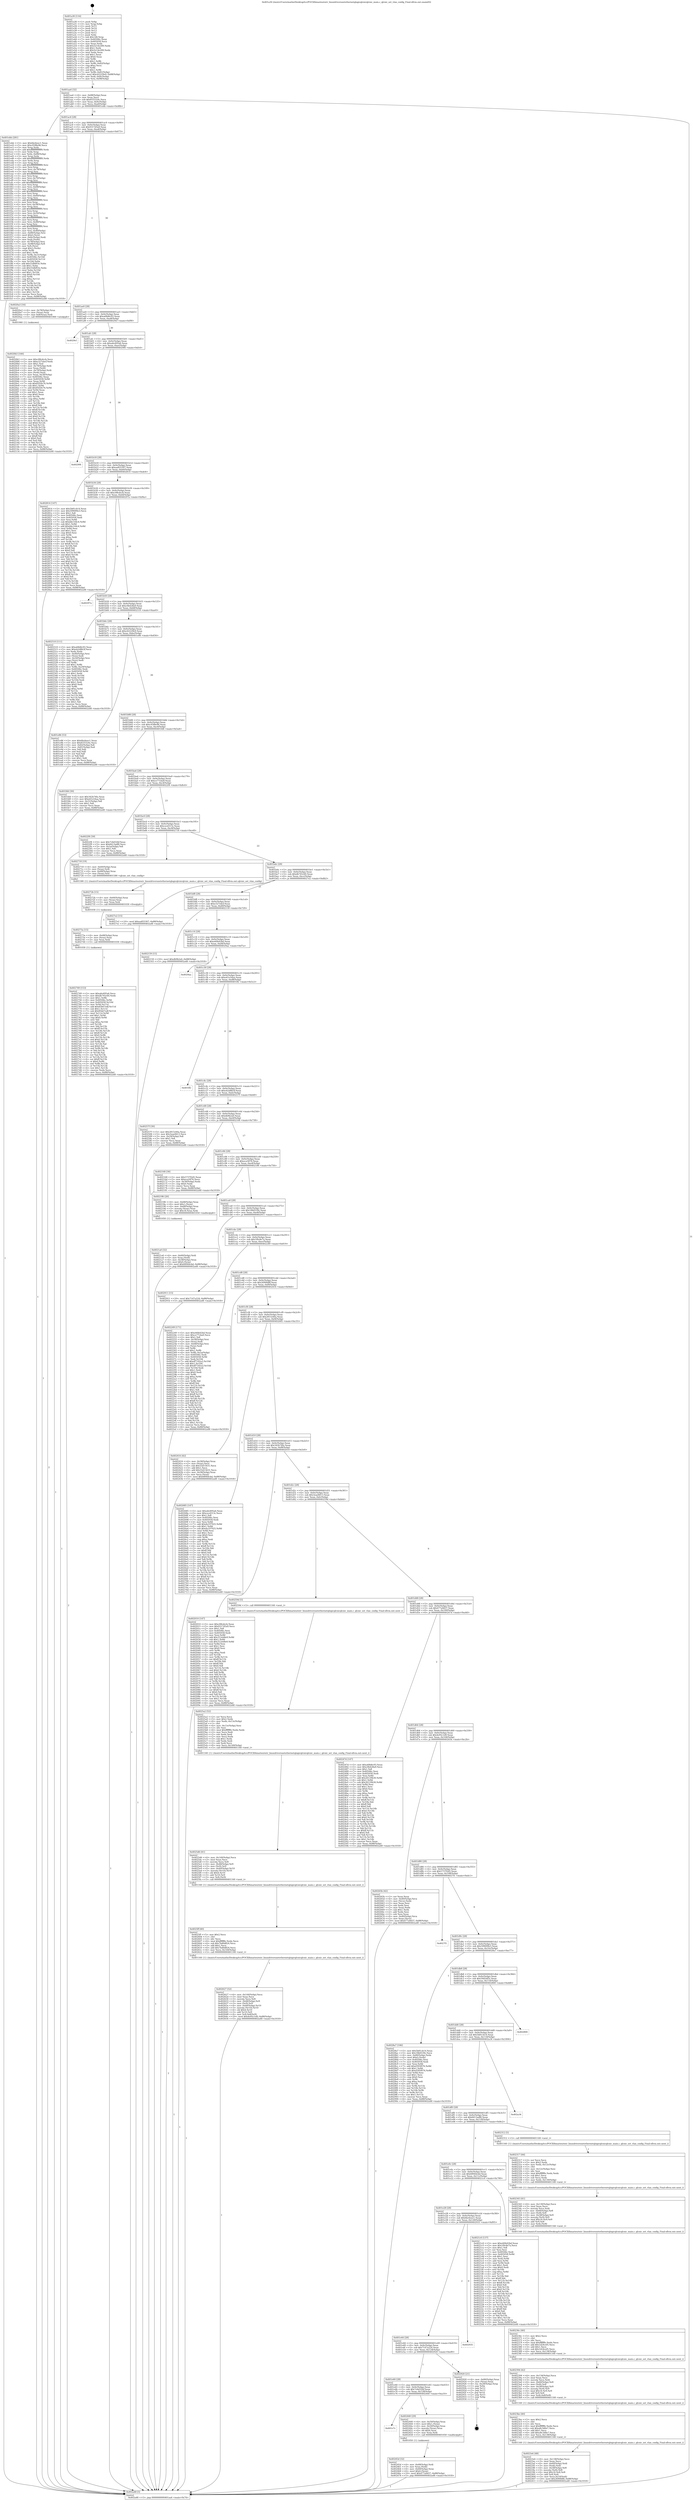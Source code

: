 digraph "0x401a30" {
  label = "0x401a30 (/mnt/c/Users/mathe/Desktop/tcc/POCII/binaries/extr_linuxdriversnetethernetqlogicqlcnicqlcnic_main.c_qlcnic_set_vlan_config_Final-ollvm.out::main(0))"
  labelloc = "t"
  node[shape=record]

  Entry [label="",width=0.3,height=0.3,shape=circle,fillcolor=black,style=filled]
  "0x401aa4" [label="{
     0x401aa4 [32]\l
     | [instrs]\l
     &nbsp;&nbsp;0x401aa4 \<+6\>: mov -0x88(%rbp),%eax\l
     &nbsp;&nbsp;0x401aaa \<+2\>: mov %eax,%ecx\l
     &nbsp;&nbsp;0x401aac \<+6\>: sub $0x81f3324c,%ecx\l
     &nbsp;&nbsp;0x401ab2 \<+6\>: mov %eax,-0x9c(%rbp)\l
     &nbsp;&nbsp;0x401ab8 \<+6\>: mov %ecx,-0xa0(%rbp)\l
     &nbsp;&nbsp;0x401abe \<+6\>: je 0000000000401ebb \<main+0x48b\>\l
  }"]
  "0x401ebb" [label="{
     0x401ebb [281]\l
     | [instrs]\l
     &nbsp;&nbsp;0x401ebb \<+5\>: mov $0x6bc6eec1,%eax\l
     &nbsp;&nbsp;0x401ec0 \<+5\>: mov $0xc93f8e96,%ecx\l
     &nbsp;&nbsp;0x401ec5 \<+3\>: mov %rsp,%rdx\l
     &nbsp;&nbsp;0x401ec8 \<+4\>: add $0xfffffffffffffff0,%rdx\l
     &nbsp;&nbsp;0x401ecc \<+3\>: mov %rdx,%rsp\l
     &nbsp;&nbsp;0x401ecf \<+4\>: mov %rdx,-0x80(%rbp)\l
     &nbsp;&nbsp;0x401ed3 \<+3\>: mov %rsp,%rdx\l
     &nbsp;&nbsp;0x401ed6 \<+4\>: add $0xfffffffffffffff0,%rdx\l
     &nbsp;&nbsp;0x401eda \<+3\>: mov %rdx,%rsp\l
     &nbsp;&nbsp;0x401edd \<+3\>: mov %rsp,%rsi\l
     &nbsp;&nbsp;0x401ee0 \<+4\>: add $0xfffffffffffffff0,%rsi\l
     &nbsp;&nbsp;0x401ee4 \<+3\>: mov %rsi,%rsp\l
     &nbsp;&nbsp;0x401ee7 \<+4\>: mov %rsi,-0x78(%rbp)\l
     &nbsp;&nbsp;0x401eeb \<+3\>: mov %rsp,%rsi\l
     &nbsp;&nbsp;0x401eee \<+4\>: add $0xfffffffffffffff0,%rsi\l
     &nbsp;&nbsp;0x401ef2 \<+3\>: mov %rsi,%rsp\l
     &nbsp;&nbsp;0x401ef5 \<+4\>: mov %rsi,-0x70(%rbp)\l
     &nbsp;&nbsp;0x401ef9 \<+3\>: mov %rsp,%rsi\l
     &nbsp;&nbsp;0x401efc \<+4\>: add $0xfffffffffffffff0,%rsi\l
     &nbsp;&nbsp;0x401f00 \<+3\>: mov %rsi,%rsp\l
     &nbsp;&nbsp;0x401f03 \<+4\>: mov %rsi,-0x68(%rbp)\l
     &nbsp;&nbsp;0x401f07 \<+3\>: mov %rsp,%rsi\l
     &nbsp;&nbsp;0x401f0a \<+4\>: add $0xfffffffffffffff0,%rsi\l
     &nbsp;&nbsp;0x401f0e \<+3\>: mov %rsi,%rsp\l
     &nbsp;&nbsp;0x401f11 \<+4\>: mov %rsi,-0x60(%rbp)\l
     &nbsp;&nbsp;0x401f15 \<+3\>: mov %rsp,%rsi\l
     &nbsp;&nbsp;0x401f18 \<+4\>: add $0xfffffffffffffff0,%rsi\l
     &nbsp;&nbsp;0x401f1c \<+3\>: mov %rsi,%rsp\l
     &nbsp;&nbsp;0x401f1f \<+4\>: mov %rsi,-0x58(%rbp)\l
     &nbsp;&nbsp;0x401f23 \<+3\>: mov %rsp,%rsi\l
     &nbsp;&nbsp;0x401f26 \<+4\>: add $0xfffffffffffffff0,%rsi\l
     &nbsp;&nbsp;0x401f2a \<+3\>: mov %rsi,%rsp\l
     &nbsp;&nbsp;0x401f2d \<+4\>: mov %rsi,-0x50(%rbp)\l
     &nbsp;&nbsp;0x401f31 \<+3\>: mov %rsp,%rsi\l
     &nbsp;&nbsp;0x401f34 \<+4\>: add $0xfffffffffffffff0,%rsi\l
     &nbsp;&nbsp;0x401f38 \<+3\>: mov %rsi,%rsp\l
     &nbsp;&nbsp;0x401f3b \<+4\>: mov %rsi,-0x48(%rbp)\l
     &nbsp;&nbsp;0x401f3f \<+3\>: mov %rsp,%rsi\l
     &nbsp;&nbsp;0x401f42 \<+4\>: add $0xfffffffffffffff0,%rsi\l
     &nbsp;&nbsp;0x401f46 \<+3\>: mov %rsi,%rsp\l
     &nbsp;&nbsp;0x401f49 \<+4\>: mov %rsi,-0x40(%rbp)\l
     &nbsp;&nbsp;0x401f4d \<+4\>: mov -0x80(%rbp),%rsi\l
     &nbsp;&nbsp;0x401f51 \<+6\>: movl $0x0,(%rsi)\l
     &nbsp;&nbsp;0x401f57 \<+6\>: mov -0x8c(%rbp),%edi\l
     &nbsp;&nbsp;0x401f5d \<+2\>: mov %edi,(%rdx)\l
     &nbsp;&nbsp;0x401f5f \<+4\>: mov -0x78(%rbp),%rsi\l
     &nbsp;&nbsp;0x401f63 \<+7\>: mov -0x98(%rbp),%r8\l
     &nbsp;&nbsp;0x401f6a \<+3\>: mov %r8,(%rsi)\l
     &nbsp;&nbsp;0x401f6d \<+3\>: cmpl $0x2,(%rdx)\l
     &nbsp;&nbsp;0x401f70 \<+4\>: setne %r9b\l
     &nbsp;&nbsp;0x401f74 \<+4\>: and $0x1,%r9b\l
     &nbsp;&nbsp;0x401f78 \<+4\>: mov %r9b,-0x31(%rbp)\l
     &nbsp;&nbsp;0x401f7c \<+8\>: mov 0x40506c,%r10d\l
     &nbsp;&nbsp;0x401f84 \<+8\>: mov 0x405058,%r11d\l
     &nbsp;&nbsp;0x401f8c \<+3\>: mov %r10d,%ebx\l
     &nbsp;&nbsp;0x401f8f \<+6\>: add $0x55dbf03e,%ebx\l
     &nbsp;&nbsp;0x401f95 \<+3\>: sub $0x1,%ebx\l
     &nbsp;&nbsp;0x401f98 \<+6\>: sub $0x55dbf03e,%ebx\l
     &nbsp;&nbsp;0x401f9e \<+4\>: imul %ebx,%r10d\l
     &nbsp;&nbsp;0x401fa2 \<+4\>: and $0x1,%r10d\l
     &nbsp;&nbsp;0x401fa6 \<+4\>: cmp $0x0,%r10d\l
     &nbsp;&nbsp;0x401faa \<+4\>: sete %r9b\l
     &nbsp;&nbsp;0x401fae \<+4\>: cmp $0xa,%r11d\l
     &nbsp;&nbsp;0x401fb2 \<+4\>: setl %r14b\l
     &nbsp;&nbsp;0x401fb6 \<+3\>: mov %r9b,%r15b\l
     &nbsp;&nbsp;0x401fb9 \<+3\>: and %r14b,%r15b\l
     &nbsp;&nbsp;0x401fbc \<+3\>: xor %r14b,%r9b\l
     &nbsp;&nbsp;0x401fbf \<+3\>: or %r9b,%r15b\l
     &nbsp;&nbsp;0x401fc2 \<+4\>: test $0x1,%r15b\l
     &nbsp;&nbsp;0x401fc6 \<+3\>: cmovne %ecx,%eax\l
     &nbsp;&nbsp;0x401fc9 \<+6\>: mov %eax,-0x88(%rbp)\l
     &nbsp;&nbsp;0x401fcf \<+5\>: jmp 0000000000402a48 \<main+0x1018\>\l
  }"]
  "0x401ac4" [label="{
     0x401ac4 [28]\l
     | [instrs]\l
     &nbsp;&nbsp;0x401ac4 \<+5\>: jmp 0000000000401ac9 \<main+0x99\>\l
     &nbsp;&nbsp;0x401ac9 \<+6\>: mov -0x9c(%rbp),%eax\l
     &nbsp;&nbsp;0x401acf \<+5\>: sub $0x9317d5a9,%eax\l
     &nbsp;&nbsp;0x401ad4 \<+6\>: mov %eax,-0xa4(%rbp)\l
     &nbsp;&nbsp;0x401ada \<+6\>: je 00000000004020a3 \<main+0x673\>\l
  }"]
  Exit [label="",width=0.3,height=0.3,shape=circle,fillcolor=black,style=filled,peripheries=2]
  "0x4020a3" [label="{
     0x4020a3 [16]\l
     | [instrs]\l
     &nbsp;&nbsp;0x4020a3 \<+4\>: mov -0x78(%rbp),%rax\l
     &nbsp;&nbsp;0x4020a7 \<+3\>: mov (%rax),%rax\l
     &nbsp;&nbsp;0x4020aa \<+4\>: mov 0x8(%rax),%rdi\l
     &nbsp;&nbsp;0x4020ae \<+5\>: call 0000000000401060 \<atoi@plt\>\l
     | [calls]\l
     &nbsp;&nbsp;0x401060 \{1\} (unknown)\l
  }"]
  "0x401ae0" [label="{
     0x401ae0 [28]\l
     | [instrs]\l
     &nbsp;&nbsp;0x401ae0 \<+5\>: jmp 0000000000401ae5 \<main+0xb5\>\l
     &nbsp;&nbsp;0x401ae5 \<+6\>: mov -0x9c(%rbp),%eax\l
     &nbsp;&nbsp;0x401aeb \<+5\>: sub $0xa68d6c93,%eax\l
     &nbsp;&nbsp;0x401af0 \<+6\>: mov %eax,-0xa8(%rbp)\l
     &nbsp;&nbsp;0x401af6 \<+6\>: je 00000000004029cf \<main+0xf9f\>\l
  }"]
  "0x402749" [label="{
     0x402749 [153]\l
     | [instrs]\l
     &nbsp;&nbsp;0x402749 \<+5\>: mov $0xa6e495a6,%ecx\l
     &nbsp;&nbsp;0x40274e \<+5\>: mov $0xdb745c60,%edx\l
     &nbsp;&nbsp;0x402753 \<+3\>: mov $0x1,%r8b\l
     &nbsp;&nbsp;0x402756 \<+8\>: mov 0x40506c,%r9d\l
     &nbsp;&nbsp;0x40275e \<+8\>: mov 0x405058,%r10d\l
     &nbsp;&nbsp;0x402766 \<+3\>: mov %r9d,%r11d\l
     &nbsp;&nbsp;0x402769 \<+7\>: add $0x85b67edf,%r11d\l
     &nbsp;&nbsp;0x402770 \<+4\>: sub $0x1,%r11d\l
     &nbsp;&nbsp;0x402774 \<+7\>: sub $0x85b67edf,%r11d\l
     &nbsp;&nbsp;0x40277b \<+4\>: imul %r11d,%r9d\l
     &nbsp;&nbsp;0x40277f \<+4\>: and $0x1,%r9d\l
     &nbsp;&nbsp;0x402783 \<+4\>: cmp $0x0,%r9d\l
     &nbsp;&nbsp;0x402787 \<+3\>: sete %bl\l
     &nbsp;&nbsp;0x40278a \<+4\>: cmp $0xa,%r10d\l
     &nbsp;&nbsp;0x40278e \<+4\>: setl %r14b\l
     &nbsp;&nbsp;0x402792 \<+3\>: mov %bl,%r15b\l
     &nbsp;&nbsp;0x402795 \<+4\>: xor $0xff,%r15b\l
     &nbsp;&nbsp;0x402799 \<+3\>: mov %r14b,%r12b\l
     &nbsp;&nbsp;0x40279c \<+4\>: xor $0xff,%r12b\l
     &nbsp;&nbsp;0x4027a0 \<+4\>: xor $0x0,%r8b\l
     &nbsp;&nbsp;0x4027a4 \<+3\>: mov %r15b,%r13b\l
     &nbsp;&nbsp;0x4027a7 \<+4\>: and $0x0,%r13b\l
     &nbsp;&nbsp;0x4027ab \<+3\>: and %r8b,%bl\l
     &nbsp;&nbsp;0x4027ae \<+3\>: mov %r12b,%al\l
     &nbsp;&nbsp;0x4027b1 \<+2\>: and $0x0,%al\l
     &nbsp;&nbsp;0x4027b3 \<+3\>: and %r8b,%r14b\l
     &nbsp;&nbsp;0x4027b6 \<+3\>: or %bl,%r13b\l
     &nbsp;&nbsp;0x4027b9 \<+3\>: or %r14b,%al\l
     &nbsp;&nbsp;0x4027bc \<+3\>: xor %al,%r13b\l
     &nbsp;&nbsp;0x4027bf \<+3\>: or %r12b,%r15b\l
     &nbsp;&nbsp;0x4027c2 \<+4\>: xor $0xff,%r15b\l
     &nbsp;&nbsp;0x4027c6 \<+4\>: or $0x0,%r8b\l
     &nbsp;&nbsp;0x4027ca \<+3\>: and %r8b,%r15b\l
     &nbsp;&nbsp;0x4027cd \<+3\>: or %r15b,%r13b\l
     &nbsp;&nbsp;0x4027d0 \<+4\>: test $0x1,%r13b\l
     &nbsp;&nbsp;0x4027d4 \<+3\>: cmovne %edx,%ecx\l
     &nbsp;&nbsp;0x4027d7 \<+6\>: mov %ecx,-0x88(%rbp)\l
     &nbsp;&nbsp;0x4027dd \<+5\>: jmp 0000000000402a48 \<main+0x1018\>\l
  }"]
  "0x4029cf" [label="{
     0x4029cf\l
  }", style=dashed]
  "0x401afc" [label="{
     0x401afc [28]\l
     | [instrs]\l
     &nbsp;&nbsp;0x401afc \<+5\>: jmp 0000000000401b01 \<main+0xd1\>\l
     &nbsp;&nbsp;0x401b01 \<+6\>: mov -0x9c(%rbp),%eax\l
     &nbsp;&nbsp;0x401b07 \<+5\>: sub $0xa6e495a6,%eax\l
     &nbsp;&nbsp;0x401b0c \<+6\>: mov %eax,-0xac(%rbp)\l
     &nbsp;&nbsp;0x401b12 \<+6\>: je 00000000004029f4 \<main+0xfc4\>\l
  }"]
  "0x40273a" [label="{
     0x40273a [15]\l
     | [instrs]\l
     &nbsp;&nbsp;0x40273a \<+4\>: mov -0x48(%rbp),%rax\l
     &nbsp;&nbsp;0x40273e \<+3\>: mov (%rax),%rax\l
     &nbsp;&nbsp;0x402741 \<+3\>: mov %rax,%rdi\l
     &nbsp;&nbsp;0x402744 \<+5\>: call 0000000000401030 \<free@plt\>\l
     | [calls]\l
     &nbsp;&nbsp;0x401030 \{1\} (unknown)\l
  }"]
  "0x4029f4" [label="{
     0x4029f4\l
  }", style=dashed]
  "0x401b18" [label="{
     0x401b18 [28]\l
     | [instrs]\l
     &nbsp;&nbsp;0x401b18 \<+5\>: jmp 0000000000401b1d \<main+0xed\>\l
     &nbsp;&nbsp;0x401b1d \<+6\>: mov -0x9c(%rbp),%eax\l
     &nbsp;&nbsp;0x401b23 \<+5\>: sub $0xaa855307,%eax\l
     &nbsp;&nbsp;0x401b28 \<+6\>: mov %eax,-0xb0(%rbp)\l
     &nbsp;&nbsp;0x401b2e \<+6\>: je 0000000000402814 \<main+0xde4\>\l
  }"]
  "0x40272b" [label="{
     0x40272b [15]\l
     | [instrs]\l
     &nbsp;&nbsp;0x40272b \<+4\>: mov -0x60(%rbp),%rax\l
     &nbsp;&nbsp;0x40272f \<+3\>: mov (%rax),%rax\l
     &nbsp;&nbsp;0x402732 \<+3\>: mov %rax,%rdi\l
     &nbsp;&nbsp;0x402735 \<+5\>: call 0000000000401030 \<free@plt\>\l
     | [calls]\l
     &nbsp;&nbsp;0x401030 \{1\} (unknown)\l
  }"]
  "0x402814" [label="{
     0x402814 [147]\l
     | [instrs]\l
     &nbsp;&nbsp;0x402814 \<+5\>: mov $0x5b81cb14,%eax\l
     &nbsp;&nbsp;0x402819 \<+5\>: mov $0x599099e3,%ecx\l
     &nbsp;&nbsp;0x40281e \<+2\>: mov $0x1,%dl\l
     &nbsp;&nbsp;0x402820 \<+7\>: mov 0x40506c,%esi\l
     &nbsp;&nbsp;0x402827 \<+7\>: mov 0x405058,%edi\l
     &nbsp;&nbsp;0x40282e \<+3\>: mov %esi,%r8d\l
     &nbsp;&nbsp;0x402831 \<+7\>: sub $0xdde144c4,%r8d\l
     &nbsp;&nbsp;0x402838 \<+4\>: sub $0x1,%r8d\l
     &nbsp;&nbsp;0x40283c \<+7\>: add $0xdde144c4,%r8d\l
     &nbsp;&nbsp;0x402843 \<+4\>: imul %r8d,%esi\l
     &nbsp;&nbsp;0x402847 \<+3\>: and $0x1,%esi\l
     &nbsp;&nbsp;0x40284a \<+3\>: cmp $0x0,%esi\l
     &nbsp;&nbsp;0x40284d \<+4\>: sete %r9b\l
     &nbsp;&nbsp;0x402851 \<+3\>: cmp $0xa,%edi\l
     &nbsp;&nbsp;0x402854 \<+4\>: setl %r10b\l
     &nbsp;&nbsp;0x402858 \<+3\>: mov %r9b,%r11b\l
     &nbsp;&nbsp;0x40285b \<+4\>: xor $0xff,%r11b\l
     &nbsp;&nbsp;0x40285f \<+3\>: mov %r10b,%bl\l
     &nbsp;&nbsp;0x402862 \<+3\>: xor $0xff,%bl\l
     &nbsp;&nbsp;0x402865 \<+3\>: xor $0x0,%dl\l
     &nbsp;&nbsp;0x402868 \<+3\>: mov %r11b,%r14b\l
     &nbsp;&nbsp;0x40286b \<+4\>: and $0x0,%r14b\l
     &nbsp;&nbsp;0x40286f \<+3\>: and %dl,%r9b\l
     &nbsp;&nbsp;0x402872 \<+3\>: mov %bl,%r15b\l
     &nbsp;&nbsp;0x402875 \<+4\>: and $0x0,%r15b\l
     &nbsp;&nbsp;0x402879 \<+3\>: and %dl,%r10b\l
     &nbsp;&nbsp;0x40287c \<+3\>: or %r9b,%r14b\l
     &nbsp;&nbsp;0x40287f \<+3\>: or %r10b,%r15b\l
     &nbsp;&nbsp;0x402882 \<+3\>: xor %r15b,%r14b\l
     &nbsp;&nbsp;0x402885 \<+3\>: or %bl,%r11b\l
     &nbsp;&nbsp;0x402888 \<+4\>: xor $0xff,%r11b\l
     &nbsp;&nbsp;0x40288c \<+3\>: or $0x0,%dl\l
     &nbsp;&nbsp;0x40288f \<+3\>: and %dl,%r11b\l
     &nbsp;&nbsp;0x402892 \<+3\>: or %r11b,%r14b\l
     &nbsp;&nbsp;0x402895 \<+4\>: test $0x1,%r14b\l
     &nbsp;&nbsp;0x402899 \<+3\>: cmovne %ecx,%eax\l
     &nbsp;&nbsp;0x40289c \<+6\>: mov %eax,-0x88(%rbp)\l
     &nbsp;&nbsp;0x4028a2 \<+5\>: jmp 0000000000402a48 \<main+0x1018\>\l
  }"]
  "0x401b34" [label="{
     0x401b34 [28]\l
     | [instrs]\l
     &nbsp;&nbsp;0x401b34 \<+5\>: jmp 0000000000401b39 \<main+0x109\>\l
     &nbsp;&nbsp;0x401b39 \<+6\>: mov -0x9c(%rbp),%eax\l
     &nbsp;&nbsp;0x401b3f \<+5\>: sub $0xc08cdccb,%eax\l
     &nbsp;&nbsp;0x401b44 \<+6\>: mov %eax,-0xb4(%rbp)\l
     &nbsp;&nbsp;0x401b4a \<+6\>: je 000000000040297a \<main+0xf4a\>\l
  }"]
  "0x402627" [label="{
     0x402627 [52]\l
     | [instrs]\l
     &nbsp;&nbsp;0x402627 \<+6\>: mov -0x144(%rbp),%ecx\l
     &nbsp;&nbsp;0x40262d \<+3\>: imul %eax,%ecx\l
     &nbsp;&nbsp;0x402630 \<+3\>: movslq %ecx,%r8\l
     &nbsp;&nbsp;0x402633 \<+4\>: mov -0x48(%rbp),%r9\l
     &nbsp;&nbsp;0x402637 \<+3\>: mov (%r9),%r9\l
     &nbsp;&nbsp;0x40263a \<+4\>: mov -0x40(%rbp),%r10\l
     &nbsp;&nbsp;0x40263e \<+3\>: movslq (%r10),%r10\l
     &nbsp;&nbsp;0x402641 \<+4\>: shl $0x4,%r10\l
     &nbsp;&nbsp;0x402645 \<+3\>: add %r10,%r9\l
     &nbsp;&nbsp;0x402648 \<+4\>: mov %r8,0x8(%r9)\l
     &nbsp;&nbsp;0x40264c \<+10\>: movl $0x4e95c1d9,-0x88(%rbp)\l
     &nbsp;&nbsp;0x402656 \<+5\>: jmp 0000000000402a48 \<main+0x1018\>\l
  }"]
  "0x40297a" [label="{
     0x40297a\l
  }", style=dashed]
  "0x401b50" [label="{
     0x401b50 [28]\l
     | [instrs]\l
     &nbsp;&nbsp;0x401b50 \<+5\>: jmp 0000000000401b55 \<main+0x125\>\l
     &nbsp;&nbsp;0x401b55 \<+6\>: mov -0x9c(%rbp),%eax\l
     &nbsp;&nbsp;0x401b5b \<+5\>: sub $0xc0b428a9,%eax\l
     &nbsp;&nbsp;0x401b60 \<+6\>: mov %eax,-0xb8(%rbp)\l
     &nbsp;&nbsp;0x401b66 \<+6\>: je 0000000000402510 \<main+0xae0\>\l
  }"]
  "0x4025ff" [label="{
     0x4025ff [40]\l
     | [instrs]\l
     &nbsp;&nbsp;0x4025ff \<+5\>: mov $0x2,%ecx\l
     &nbsp;&nbsp;0x402604 \<+1\>: cltd\l
     &nbsp;&nbsp;0x402605 \<+2\>: idiv %ecx\l
     &nbsp;&nbsp;0x402607 \<+6\>: imul $0xfffffffe,%edx,%ecx\l
     &nbsp;&nbsp;0x40260d \<+6\>: sub $0x7bd0d824,%ecx\l
     &nbsp;&nbsp;0x402613 \<+3\>: add $0x1,%ecx\l
     &nbsp;&nbsp;0x402616 \<+6\>: add $0x7bd0d824,%ecx\l
     &nbsp;&nbsp;0x40261c \<+6\>: mov %ecx,-0x144(%rbp)\l
     &nbsp;&nbsp;0x402622 \<+5\>: call 0000000000401160 \<next_i\>\l
     | [calls]\l
     &nbsp;&nbsp;0x401160 \{1\} (/mnt/c/Users/mathe/Desktop/tcc/POCII/binaries/extr_linuxdriversnetethernetqlogicqlcnicqlcnic_main.c_qlcnic_set_vlan_config_Final-ollvm.out::next_i)\l
  }"]
  "0x402510" [label="{
     0x402510 [111]\l
     | [instrs]\l
     &nbsp;&nbsp;0x402510 \<+5\>: mov $0xa68d6c93,%eax\l
     &nbsp;&nbsp;0x402515 \<+5\>: mov $0xeb2d8b3f,%ecx\l
     &nbsp;&nbsp;0x40251a \<+2\>: xor %edx,%edx\l
     &nbsp;&nbsp;0x40251c \<+4\>: mov -0x40(%rbp),%rsi\l
     &nbsp;&nbsp;0x402520 \<+2\>: mov (%rsi),%edi\l
     &nbsp;&nbsp;0x402522 \<+4\>: mov -0x50(%rbp),%rsi\l
     &nbsp;&nbsp;0x402526 \<+2\>: cmp (%rsi),%edi\l
     &nbsp;&nbsp;0x402528 \<+4\>: setl %r8b\l
     &nbsp;&nbsp;0x40252c \<+4\>: and $0x1,%r8b\l
     &nbsp;&nbsp;0x402530 \<+4\>: mov %r8b,-0x29(%rbp)\l
     &nbsp;&nbsp;0x402534 \<+7\>: mov 0x40506c,%edi\l
     &nbsp;&nbsp;0x40253b \<+8\>: mov 0x405058,%r9d\l
     &nbsp;&nbsp;0x402543 \<+3\>: sub $0x1,%edx\l
     &nbsp;&nbsp;0x402546 \<+3\>: mov %edi,%r10d\l
     &nbsp;&nbsp;0x402549 \<+3\>: add %edx,%r10d\l
     &nbsp;&nbsp;0x40254c \<+4\>: imul %r10d,%edi\l
     &nbsp;&nbsp;0x402550 \<+3\>: and $0x1,%edi\l
     &nbsp;&nbsp;0x402553 \<+3\>: cmp $0x0,%edi\l
     &nbsp;&nbsp;0x402556 \<+4\>: sete %r8b\l
     &nbsp;&nbsp;0x40255a \<+4\>: cmp $0xa,%r9d\l
     &nbsp;&nbsp;0x40255e \<+4\>: setl %r11b\l
     &nbsp;&nbsp;0x402562 \<+3\>: mov %r8b,%bl\l
     &nbsp;&nbsp;0x402565 \<+3\>: and %r11b,%bl\l
     &nbsp;&nbsp;0x402568 \<+3\>: xor %r11b,%r8b\l
     &nbsp;&nbsp;0x40256b \<+3\>: or %r8b,%bl\l
     &nbsp;&nbsp;0x40256e \<+3\>: test $0x1,%bl\l
     &nbsp;&nbsp;0x402571 \<+3\>: cmovne %ecx,%eax\l
     &nbsp;&nbsp;0x402574 \<+6\>: mov %eax,-0x88(%rbp)\l
     &nbsp;&nbsp;0x40257a \<+5\>: jmp 0000000000402a48 \<main+0x1018\>\l
  }"]
  "0x401b6c" [label="{
     0x401b6c [28]\l
     | [instrs]\l
     &nbsp;&nbsp;0x401b6c \<+5\>: jmp 0000000000401b71 \<main+0x141\>\l
     &nbsp;&nbsp;0x401b71 \<+6\>: mov -0x9c(%rbp),%eax\l
     &nbsp;&nbsp;0x401b77 \<+5\>: sub $0xc62229e9,%eax\l
     &nbsp;&nbsp;0x401b7c \<+6\>: mov %eax,-0xbc(%rbp)\l
     &nbsp;&nbsp;0x401b82 \<+6\>: je 0000000000401e86 \<main+0x456\>\l
  }"]
  "0x4025d6" [label="{
     0x4025d6 [41]\l
     | [instrs]\l
     &nbsp;&nbsp;0x4025d6 \<+6\>: mov -0x140(%rbp),%ecx\l
     &nbsp;&nbsp;0x4025dc \<+3\>: imul %eax,%ecx\l
     &nbsp;&nbsp;0x4025df \<+3\>: movslq %ecx,%r8\l
     &nbsp;&nbsp;0x4025e2 \<+4\>: mov -0x48(%rbp),%r9\l
     &nbsp;&nbsp;0x4025e6 \<+3\>: mov (%r9),%r9\l
     &nbsp;&nbsp;0x4025e9 \<+4\>: mov -0x40(%rbp),%r10\l
     &nbsp;&nbsp;0x4025ed \<+3\>: movslq (%r10),%r10\l
     &nbsp;&nbsp;0x4025f0 \<+4\>: shl $0x4,%r10\l
     &nbsp;&nbsp;0x4025f4 \<+3\>: add %r10,%r9\l
     &nbsp;&nbsp;0x4025f7 \<+3\>: mov %r8,(%r9)\l
     &nbsp;&nbsp;0x4025fa \<+5\>: call 0000000000401160 \<next_i\>\l
     | [calls]\l
     &nbsp;&nbsp;0x401160 \{1\} (/mnt/c/Users/mathe/Desktop/tcc/POCII/binaries/extr_linuxdriversnetethernetqlogicqlcnicqlcnic_main.c_qlcnic_set_vlan_config_Final-ollvm.out::next_i)\l
  }"]
  "0x401e86" [label="{
     0x401e86 [53]\l
     | [instrs]\l
     &nbsp;&nbsp;0x401e86 \<+5\>: mov $0x6bc6eec1,%eax\l
     &nbsp;&nbsp;0x401e8b \<+5\>: mov $0x81f3324c,%ecx\l
     &nbsp;&nbsp;0x401e90 \<+6\>: mov -0x82(%rbp),%dl\l
     &nbsp;&nbsp;0x401e96 \<+7\>: mov -0x81(%rbp),%sil\l
     &nbsp;&nbsp;0x401e9d \<+3\>: mov %dl,%dil\l
     &nbsp;&nbsp;0x401ea0 \<+3\>: and %sil,%dil\l
     &nbsp;&nbsp;0x401ea3 \<+3\>: xor %sil,%dl\l
     &nbsp;&nbsp;0x401ea6 \<+3\>: or %dl,%dil\l
     &nbsp;&nbsp;0x401ea9 \<+4\>: test $0x1,%dil\l
     &nbsp;&nbsp;0x401ead \<+3\>: cmovne %ecx,%eax\l
     &nbsp;&nbsp;0x401eb0 \<+6\>: mov %eax,-0x88(%rbp)\l
     &nbsp;&nbsp;0x401eb6 \<+5\>: jmp 0000000000402a48 \<main+0x1018\>\l
  }"]
  "0x401b88" [label="{
     0x401b88 [28]\l
     | [instrs]\l
     &nbsp;&nbsp;0x401b88 \<+5\>: jmp 0000000000401b8d \<main+0x15d\>\l
     &nbsp;&nbsp;0x401b8d \<+6\>: mov -0x9c(%rbp),%eax\l
     &nbsp;&nbsp;0x401b93 \<+5\>: sub $0xc93f8e96,%eax\l
     &nbsp;&nbsp;0x401b98 \<+6\>: mov %eax,-0xc0(%rbp)\l
     &nbsp;&nbsp;0x401b9e \<+6\>: je 0000000000401fd4 \<main+0x5a4\>\l
  }"]
  "0x402a48" [label="{
     0x402a48 [5]\l
     | [instrs]\l
     &nbsp;&nbsp;0x402a48 \<+5\>: jmp 0000000000401aa4 \<main+0x74\>\l
  }"]
  "0x401a30" [label="{
     0x401a30 [116]\l
     | [instrs]\l
     &nbsp;&nbsp;0x401a30 \<+1\>: push %rbp\l
     &nbsp;&nbsp;0x401a31 \<+3\>: mov %rsp,%rbp\l
     &nbsp;&nbsp;0x401a34 \<+2\>: push %r15\l
     &nbsp;&nbsp;0x401a36 \<+2\>: push %r14\l
     &nbsp;&nbsp;0x401a38 \<+2\>: push %r13\l
     &nbsp;&nbsp;0x401a3a \<+2\>: push %r12\l
     &nbsp;&nbsp;0x401a3c \<+1\>: push %rbx\l
     &nbsp;&nbsp;0x401a3d \<+7\>: sub $0x148,%rsp\l
     &nbsp;&nbsp;0x401a44 \<+7\>: mov 0x40506c,%eax\l
     &nbsp;&nbsp;0x401a4b \<+7\>: mov 0x405058,%ecx\l
     &nbsp;&nbsp;0x401a52 \<+2\>: mov %eax,%edx\l
     &nbsp;&nbsp;0x401a54 \<+6\>: add $0x5e14e289,%edx\l
     &nbsp;&nbsp;0x401a5a \<+3\>: sub $0x1,%edx\l
     &nbsp;&nbsp;0x401a5d \<+6\>: sub $0x5e14e289,%edx\l
     &nbsp;&nbsp;0x401a63 \<+3\>: imul %edx,%eax\l
     &nbsp;&nbsp;0x401a66 \<+3\>: and $0x1,%eax\l
     &nbsp;&nbsp;0x401a69 \<+3\>: cmp $0x0,%eax\l
     &nbsp;&nbsp;0x401a6c \<+4\>: sete %r8b\l
     &nbsp;&nbsp;0x401a70 \<+4\>: and $0x1,%r8b\l
     &nbsp;&nbsp;0x401a74 \<+7\>: mov %r8b,-0x82(%rbp)\l
     &nbsp;&nbsp;0x401a7b \<+3\>: cmp $0xa,%ecx\l
     &nbsp;&nbsp;0x401a7e \<+4\>: setl %r8b\l
     &nbsp;&nbsp;0x401a82 \<+4\>: and $0x1,%r8b\l
     &nbsp;&nbsp;0x401a86 \<+7\>: mov %r8b,-0x81(%rbp)\l
     &nbsp;&nbsp;0x401a8d \<+10\>: movl $0xc62229e9,-0x88(%rbp)\l
     &nbsp;&nbsp;0x401a97 \<+6\>: mov %edi,-0x8c(%rbp)\l
     &nbsp;&nbsp;0x401a9d \<+7\>: mov %rsi,-0x98(%rbp)\l
  }"]
  "0x4025a2" [label="{
     0x4025a2 [52]\l
     | [instrs]\l
     &nbsp;&nbsp;0x4025a2 \<+2\>: xor %ecx,%ecx\l
     &nbsp;&nbsp;0x4025a4 \<+5\>: mov $0x2,%edx\l
     &nbsp;&nbsp;0x4025a9 \<+6\>: mov %edx,-0x13c(%rbp)\l
     &nbsp;&nbsp;0x4025af \<+1\>: cltd\l
     &nbsp;&nbsp;0x4025b0 \<+6\>: mov -0x13c(%rbp),%esi\l
     &nbsp;&nbsp;0x4025b6 \<+2\>: idiv %esi\l
     &nbsp;&nbsp;0x4025b8 \<+6\>: imul $0xfffffffe,%edx,%edx\l
     &nbsp;&nbsp;0x4025be \<+2\>: mov %ecx,%edi\l
     &nbsp;&nbsp;0x4025c0 \<+2\>: sub %edx,%edi\l
     &nbsp;&nbsp;0x4025c2 \<+2\>: mov %ecx,%edx\l
     &nbsp;&nbsp;0x4025c4 \<+3\>: sub $0x1,%edx\l
     &nbsp;&nbsp;0x4025c7 \<+2\>: add %edx,%edi\l
     &nbsp;&nbsp;0x4025c9 \<+2\>: sub %edi,%ecx\l
     &nbsp;&nbsp;0x4025cb \<+6\>: mov %ecx,-0x140(%rbp)\l
     &nbsp;&nbsp;0x4025d1 \<+5\>: call 0000000000401160 \<next_i\>\l
     | [calls]\l
     &nbsp;&nbsp;0x401160 \{1\} (/mnt/c/Users/mathe/Desktop/tcc/POCII/binaries/extr_linuxdriversnetethernetqlogicqlcnicqlcnic_main.c_qlcnic_set_vlan_config_Final-ollvm.out::next_i)\l
  }"]
  "0x40245d" [label="{
     0x40245d [32]\l
     | [instrs]\l
     &nbsp;&nbsp;0x40245d \<+4\>: mov -0x48(%rbp),%rdi\l
     &nbsp;&nbsp;0x402461 \<+3\>: mov %rax,(%rdi)\l
     &nbsp;&nbsp;0x402464 \<+4\>: mov -0x40(%rbp),%rax\l
     &nbsp;&nbsp;0x402468 \<+6\>: movl $0x0,(%rax)\l
     &nbsp;&nbsp;0x40246e \<+10\>: movl $0x477a9d37,-0x88(%rbp)\l
     &nbsp;&nbsp;0x402478 \<+5\>: jmp 0000000000402a48 \<main+0x1018\>\l
  }"]
  "0x401fd4" [label="{
     0x401fd4 [30]\l
     | [instrs]\l
     &nbsp;&nbsp;0x401fd4 \<+5\>: mov $0x342b74fa,%eax\l
     &nbsp;&nbsp;0x401fd9 \<+5\>: mov $0xe61e54aa,%ecx\l
     &nbsp;&nbsp;0x401fde \<+3\>: mov -0x31(%rbp),%dl\l
     &nbsp;&nbsp;0x401fe1 \<+3\>: test $0x1,%dl\l
     &nbsp;&nbsp;0x401fe4 \<+3\>: cmovne %ecx,%eax\l
     &nbsp;&nbsp;0x401fe7 \<+6\>: mov %eax,-0x88(%rbp)\l
     &nbsp;&nbsp;0x401fed \<+5\>: jmp 0000000000402a48 \<main+0x1018\>\l
  }"]
  "0x401ba4" [label="{
     0x401ba4 [28]\l
     | [instrs]\l
     &nbsp;&nbsp;0x401ba4 \<+5\>: jmp 0000000000401ba9 \<main+0x179\>\l
     &nbsp;&nbsp;0x401ba9 \<+6\>: mov -0x9c(%rbp),%eax\l
     &nbsp;&nbsp;0x401baf \<+5\>: sub $0xce77cba9,%eax\l
     &nbsp;&nbsp;0x401bb4 \<+6\>: mov %eax,-0xc4(%rbp)\l
     &nbsp;&nbsp;0x401bba \<+6\>: je 00000000004022f4 \<main+0x8c4\>\l
  }"]
  "0x401e7c" [label="{
     0x401e7c\l
  }", style=dashed]
  "0x4022f4" [label="{
     0x4022f4 [30]\l
     | [instrs]\l
     &nbsp;&nbsp;0x4022f4 \<+5\>: mov $0x7c6d32bf,%eax\l
     &nbsp;&nbsp;0x4022f9 \<+5\>: mov $0x6613adf6,%ecx\l
     &nbsp;&nbsp;0x4022fe \<+3\>: mov -0x2a(%rbp),%dl\l
     &nbsp;&nbsp;0x402301 \<+3\>: test $0x1,%dl\l
     &nbsp;&nbsp;0x402304 \<+3\>: cmovne %ecx,%eax\l
     &nbsp;&nbsp;0x402307 \<+6\>: mov %eax,-0x88(%rbp)\l
     &nbsp;&nbsp;0x40230d \<+5\>: jmp 0000000000402a48 \<main+0x1018\>\l
  }"]
  "0x401bc0" [label="{
     0x401bc0 [28]\l
     | [instrs]\l
     &nbsp;&nbsp;0x401bc0 \<+5\>: jmp 0000000000401bc5 \<main+0x195\>\l
     &nbsp;&nbsp;0x401bc5 \<+6\>: mov -0x9c(%rbp),%eax\l
     &nbsp;&nbsp;0x401bcb \<+5\>: sub $0xcecd313c,%eax\l
     &nbsp;&nbsp;0x401bd0 \<+6\>: mov %eax,-0xc8(%rbp)\l
     &nbsp;&nbsp;0x401bd6 \<+6\>: je 0000000000402718 \<main+0xce8\>\l
  }"]
  "0x402440" [label="{
     0x402440 [29]\l
     | [instrs]\l
     &nbsp;&nbsp;0x402440 \<+4\>: mov -0x50(%rbp),%rax\l
     &nbsp;&nbsp;0x402444 \<+6\>: movl $0x1,(%rax)\l
     &nbsp;&nbsp;0x40244a \<+4\>: mov -0x50(%rbp),%rax\l
     &nbsp;&nbsp;0x40244e \<+3\>: movslq (%rax),%rax\l
     &nbsp;&nbsp;0x402451 \<+4\>: shl $0x4,%rax\l
     &nbsp;&nbsp;0x402455 \<+3\>: mov %rax,%rdi\l
     &nbsp;&nbsp;0x402458 \<+5\>: call 0000000000401050 \<malloc@plt\>\l
     | [calls]\l
     &nbsp;&nbsp;0x401050 \{1\} (unknown)\l
  }"]
  "0x402718" [label="{
     0x402718 [19]\l
     | [instrs]\l
     &nbsp;&nbsp;0x402718 \<+4\>: mov -0x60(%rbp),%rax\l
     &nbsp;&nbsp;0x40271c \<+3\>: mov (%rax),%rdi\l
     &nbsp;&nbsp;0x40271f \<+4\>: mov -0x48(%rbp),%rax\l
     &nbsp;&nbsp;0x402723 \<+3\>: mov (%rax),%rsi\l
     &nbsp;&nbsp;0x402726 \<+5\>: call 0000000000401580 \<qlcnic_set_vlan_config\>\l
     | [calls]\l
     &nbsp;&nbsp;0x401580 \{1\} (/mnt/c/Users/mathe/Desktop/tcc/POCII/binaries/extr_linuxdriversnetethernetqlogicqlcnicqlcnic_main.c_qlcnic_set_vlan_config_Final-ollvm.out::qlcnic_set_vlan_config)\l
  }"]
  "0x401bdc" [label="{
     0x401bdc [28]\l
     | [instrs]\l
     &nbsp;&nbsp;0x401bdc \<+5\>: jmp 0000000000401be1 \<main+0x1b1\>\l
     &nbsp;&nbsp;0x401be1 \<+6\>: mov -0x9c(%rbp),%eax\l
     &nbsp;&nbsp;0x401be7 \<+5\>: sub $0xdb745c60,%eax\l
     &nbsp;&nbsp;0x401bec \<+6\>: mov %eax,-0xcc(%rbp)\l
     &nbsp;&nbsp;0x401bf2 \<+6\>: je 00000000004027e2 \<main+0xdb2\>\l
  }"]
  "0x401e60" [label="{
     0x401e60 [28]\l
     | [instrs]\l
     &nbsp;&nbsp;0x401e60 \<+5\>: jmp 0000000000401e65 \<main+0x435\>\l
     &nbsp;&nbsp;0x401e65 \<+6\>: mov -0x9c(%rbp),%eax\l
     &nbsp;&nbsp;0x401e6b \<+5\>: sub $0x7c6d32bf,%eax\l
     &nbsp;&nbsp;0x401e70 \<+6\>: mov %eax,-0x128(%rbp)\l
     &nbsp;&nbsp;0x401e76 \<+6\>: je 0000000000402440 \<main+0xa10\>\l
  }"]
  "0x4027e2" [label="{
     0x4027e2 [15]\l
     | [instrs]\l
     &nbsp;&nbsp;0x4027e2 \<+10\>: movl $0xaa855307,-0x88(%rbp)\l
     &nbsp;&nbsp;0x4027ec \<+5\>: jmp 0000000000402a48 \<main+0x1018\>\l
  }"]
  "0x401bf8" [label="{
     0x401bf8 [28]\l
     | [instrs]\l
     &nbsp;&nbsp;0x401bf8 \<+5\>: jmp 0000000000401bfd \<main+0x1cd\>\l
     &nbsp;&nbsp;0x401bfd \<+6\>: mov -0x9c(%rbp),%eax\l
     &nbsp;&nbsp;0x401c03 \<+5\>: sub $0xe327ebcf,%eax\l
     &nbsp;&nbsp;0x401c08 \<+6\>: mov %eax,-0xd0(%rbp)\l
     &nbsp;&nbsp;0x401c0e \<+6\>: je 0000000000402159 \<main+0x729\>\l
  }"]
  "0x402920" [label="{
     0x402920 [21]\l
     | [instrs]\l
     &nbsp;&nbsp;0x402920 \<+4\>: mov -0x80(%rbp),%rax\l
     &nbsp;&nbsp;0x402924 \<+2\>: mov (%rax),%eax\l
     &nbsp;&nbsp;0x402926 \<+4\>: lea -0x28(%rbp),%rsp\l
     &nbsp;&nbsp;0x40292a \<+1\>: pop %rbx\l
     &nbsp;&nbsp;0x40292b \<+2\>: pop %r12\l
     &nbsp;&nbsp;0x40292d \<+2\>: pop %r13\l
     &nbsp;&nbsp;0x40292f \<+2\>: pop %r14\l
     &nbsp;&nbsp;0x402931 \<+2\>: pop %r15\l
     &nbsp;&nbsp;0x402933 \<+1\>: pop %rbp\l
     &nbsp;&nbsp;0x402934 \<+1\>: ret\l
  }"]
  "0x402159" [label="{
     0x402159 [15]\l
     | [instrs]\l
     &nbsp;&nbsp;0x402159 \<+10\>: movl $0xdb9b2a0,-0x88(%rbp)\l
     &nbsp;&nbsp;0x402163 \<+5\>: jmp 0000000000402a48 \<main+0x1018\>\l
  }"]
  "0x401c14" [label="{
     0x401c14 [28]\l
     | [instrs]\l
     &nbsp;&nbsp;0x401c14 \<+5\>: jmp 0000000000401c19 \<main+0x1e9\>\l
     &nbsp;&nbsp;0x401c19 \<+6\>: mov -0x9c(%rbp),%eax\l
     &nbsp;&nbsp;0x401c1f \<+5\>: sub $0xe60b42bd,%eax\l
     &nbsp;&nbsp;0x401c24 \<+6\>: mov %eax,-0xd4(%rbp)\l
     &nbsp;&nbsp;0x401c2a \<+6\>: je 00000000004029aa \<main+0xf7a\>\l
  }"]
  "0x401e44" [label="{
     0x401e44 [28]\l
     | [instrs]\l
     &nbsp;&nbsp;0x401e44 \<+5\>: jmp 0000000000401e49 \<main+0x419\>\l
     &nbsp;&nbsp;0x401e49 \<+6\>: mov -0x9c(%rbp),%eax\l
     &nbsp;&nbsp;0x401e4f \<+5\>: sub $0x7147a224,%eax\l
     &nbsp;&nbsp;0x401e54 \<+6\>: mov %eax,-0x124(%rbp)\l
     &nbsp;&nbsp;0x401e5a \<+6\>: je 0000000000402920 \<main+0xef0\>\l
  }"]
  "0x4029aa" [label="{
     0x4029aa\l
  }", style=dashed]
  "0x401c30" [label="{
     0x401c30 [28]\l
     | [instrs]\l
     &nbsp;&nbsp;0x401c30 \<+5\>: jmp 0000000000401c35 \<main+0x205\>\l
     &nbsp;&nbsp;0x401c35 \<+6\>: mov -0x9c(%rbp),%eax\l
     &nbsp;&nbsp;0x401c3b \<+5\>: sub $0xe61e54aa,%eax\l
     &nbsp;&nbsp;0x401c40 \<+6\>: mov %eax,-0xd8(%rbp)\l
     &nbsp;&nbsp;0x401c46 \<+6\>: je 0000000000401ff2 \<main+0x5c2\>\l
  }"]
  "0x402935" [label="{
     0x402935\l
  }", style=dashed]
  "0x401ff2" [label="{
     0x401ff2\l
  }", style=dashed]
  "0x401c4c" [label="{
     0x401c4c [28]\l
     | [instrs]\l
     &nbsp;&nbsp;0x401c4c \<+5\>: jmp 0000000000401c51 \<main+0x221\>\l
     &nbsp;&nbsp;0x401c51 \<+6\>: mov -0x9c(%rbp),%eax\l
     &nbsp;&nbsp;0x401c57 \<+5\>: sub $0xeb2d8b3f,%eax\l
     &nbsp;&nbsp;0x401c5c \<+6\>: mov %eax,-0xdc(%rbp)\l
     &nbsp;&nbsp;0x401c62 \<+6\>: je 000000000040257f \<main+0xb4f\>\l
  }"]
  "0x4023e6" [label="{
     0x4023e6 [48]\l
     | [instrs]\l
     &nbsp;&nbsp;0x4023e6 \<+6\>: mov -0x138(%rbp),%ecx\l
     &nbsp;&nbsp;0x4023ec \<+3\>: imul %eax,%ecx\l
     &nbsp;&nbsp;0x4023ef \<+4\>: mov -0x60(%rbp),%rdi\l
     &nbsp;&nbsp;0x4023f3 \<+3\>: mov (%rdi),%rdi\l
     &nbsp;&nbsp;0x4023f6 \<+4\>: mov -0x58(%rbp),%r8\l
     &nbsp;&nbsp;0x4023fa \<+3\>: movslq (%r8),%r8\l
     &nbsp;&nbsp;0x4023fd \<+4\>: imul $0x18,%r8,%r8\l
     &nbsp;&nbsp;0x402401 \<+3\>: add %r8,%rdi\l
     &nbsp;&nbsp;0x402404 \<+3\>: mov %ecx,0x10(%rdi)\l
     &nbsp;&nbsp;0x402407 \<+10\>: movl $0x2690fd8f,-0x88(%rbp)\l
     &nbsp;&nbsp;0x402411 \<+5\>: jmp 0000000000402a48 \<main+0x1018\>\l
  }"]
  "0x40257f" [label="{
     0x40257f [30]\l
     | [instrs]\l
     &nbsp;&nbsp;0x40257f \<+5\>: mov $0x2815c60a,%eax\l
     &nbsp;&nbsp;0x402584 \<+5\>: mov $0x3eae8413,%ecx\l
     &nbsp;&nbsp;0x402589 \<+3\>: mov -0x29(%rbp),%dl\l
     &nbsp;&nbsp;0x40258c \<+3\>: test $0x1,%dl\l
     &nbsp;&nbsp;0x40258f \<+3\>: cmovne %ecx,%eax\l
     &nbsp;&nbsp;0x402592 \<+6\>: mov %eax,-0x88(%rbp)\l
     &nbsp;&nbsp;0x402598 \<+5\>: jmp 0000000000402a48 \<main+0x1018\>\l
  }"]
  "0x401c68" [label="{
     0x401c68 [28]\l
     | [instrs]\l
     &nbsp;&nbsp;0x401c68 \<+5\>: jmp 0000000000401c6d \<main+0x23d\>\l
     &nbsp;&nbsp;0x401c6d \<+6\>: mov -0x9c(%rbp),%eax\l
     &nbsp;&nbsp;0x401c73 \<+5\>: sub $0xdb9b2a0,%eax\l
     &nbsp;&nbsp;0x401c78 \<+6\>: mov %eax,-0xe0(%rbp)\l
     &nbsp;&nbsp;0x401c7e \<+6\>: je 0000000000402168 \<main+0x738\>\l
  }"]
  "0x4023be" [label="{
     0x4023be [40]\l
     | [instrs]\l
     &nbsp;&nbsp;0x4023be \<+5\>: mov $0x2,%ecx\l
     &nbsp;&nbsp;0x4023c3 \<+1\>: cltd\l
     &nbsp;&nbsp;0x4023c4 \<+2\>: idiv %ecx\l
     &nbsp;&nbsp;0x4023c6 \<+6\>: imul $0xfffffffe,%edx,%ecx\l
     &nbsp;&nbsp;0x4023cc \<+6\>: sub $0xa8c3d0e7,%ecx\l
     &nbsp;&nbsp;0x4023d2 \<+3\>: add $0x1,%ecx\l
     &nbsp;&nbsp;0x4023d5 \<+6\>: add $0xa8c3d0e7,%ecx\l
     &nbsp;&nbsp;0x4023db \<+6\>: mov %ecx,-0x138(%rbp)\l
     &nbsp;&nbsp;0x4023e1 \<+5\>: call 0000000000401160 \<next_i\>\l
     | [calls]\l
     &nbsp;&nbsp;0x401160 \{1\} (/mnt/c/Users/mathe/Desktop/tcc/POCII/binaries/extr_linuxdriversnetethernetqlogicqlcnicqlcnic_main.c_qlcnic_set_vlan_config_Final-ollvm.out::next_i)\l
  }"]
  "0x402168" [label="{
     0x402168 [30]\l
     | [instrs]\l
     &nbsp;&nbsp;0x402168 \<+5\>: mov $0x5737f2d5,%eax\l
     &nbsp;&nbsp;0x40216d \<+5\>: mov $0xeca5876,%ecx\l
     &nbsp;&nbsp;0x402172 \<+3\>: mov -0x30(%rbp),%edx\l
     &nbsp;&nbsp;0x402175 \<+3\>: cmp $0x0,%edx\l
     &nbsp;&nbsp;0x402178 \<+3\>: cmove %ecx,%eax\l
     &nbsp;&nbsp;0x40217b \<+6\>: mov %eax,-0x88(%rbp)\l
     &nbsp;&nbsp;0x402181 \<+5\>: jmp 0000000000402a48 \<main+0x1018\>\l
  }"]
  "0x401c84" [label="{
     0x401c84 [28]\l
     | [instrs]\l
     &nbsp;&nbsp;0x401c84 \<+5\>: jmp 0000000000401c89 \<main+0x259\>\l
     &nbsp;&nbsp;0x401c89 \<+6\>: mov -0x9c(%rbp),%eax\l
     &nbsp;&nbsp;0x401c8f \<+5\>: sub $0xeca5876,%eax\l
     &nbsp;&nbsp;0x401c94 \<+6\>: mov %eax,-0xe4(%rbp)\l
     &nbsp;&nbsp;0x401c9a \<+6\>: je 0000000000402186 \<main+0x756\>\l
  }"]
  "0x402394" [label="{
     0x402394 [42]\l
     | [instrs]\l
     &nbsp;&nbsp;0x402394 \<+6\>: mov -0x134(%rbp),%ecx\l
     &nbsp;&nbsp;0x40239a \<+3\>: imul %eax,%ecx\l
     &nbsp;&nbsp;0x40239d \<+3\>: movslq %ecx,%rdi\l
     &nbsp;&nbsp;0x4023a0 \<+4\>: mov -0x60(%rbp),%r8\l
     &nbsp;&nbsp;0x4023a4 \<+3\>: mov (%r8),%r8\l
     &nbsp;&nbsp;0x4023a7 \<+4\>: mov -0x58(%rbp),%r9\l
     &nbsp;&nbsp;0x4023ab \<+3\>: movslq (%r9),%r9\l
     &nbsp;&nbsp;0x4023ae \<+4\>: imul $0x18,%r9,%r9\l
     &nbsp;&nbsp;0x4023b2 \<+3\>: add %r9,%r8\l
     &nbsp;&nbsp;0x4023b5 \<+4\>: mov %rdi,0x8(%r8)\l
     &nbsp;&nbsp;0x4023b9 \<+5\>: call 0000000000401160 \<next_i\>\l
     | [calls]\l
     &nbsp;&nbsp;0x401160 \{1\} (/mnt/c/Users/mathe/Desktop/tcc/POCII/binaries/extr_linuxdriversnetethernetqlogicqlcnicqlcnic_main.c_qlcnic_set_vlan_config_Final-ollvm.out::next_i)\l
  }"]
  "0x402186" [label="{
     0x402186 [26]\l
     | [instrs]\l
     &nbsp;&nbsp;0x402186 \<+4\>: mov -0x68(%rbp),%rax\l
     &nbsp;&nbsp;0x40218a \<+6\>: movl $0x1,(%rax)\l
     &nbsp;&nbsp;0x402190 \<+4\>: mov -0x68(%rbp),%rax\l
     &nbsp;&nbsp;0x402194 \<+3\>: movslq (%rax),%rax\l
     &nbsp;&nbsp;0x402197 \<+4\>: imul $0x18,%rax,%rdi\l
     &nbsp;&nbsp;0x40219b \<+5\>: call 0000000000401050 \<malloc@plt\>\l
     | [calls]\l
     &nbsp;&nbsp;0x401050 \{1\} (unknown)\l
  }"]
  "0x401ca0" [label="{
     0x401ca0 [28]\l
     | [instrs]\l
     &nbsp;&nbsp;0x401ca0 \<+5\>: jmp 0000000000401ca5 \<main+0x275\>\l
     &nbsp;&nbsp;0x401ca5 \<+6\>: mov -0x9c(%rbp),%eax\l
     &nbsp;&nbsp;0x401cab \<+5\>: sub $0x18b0539c,%eax\l
     &nbsp;&nbsp;0x401cb0 \<+6\>: mov %eax,-0xe8(%rbp)\l
     &nbsp;&nbsp;0x401cb6 \<+6\>: je 0000000000402911 \<main+0xee1\>\l
  }"]
  "0x40236c" [label="{
     0x40236c [40]\l
     | [instrs]\l
     &nbsp;&nbsp;0x40236c \<+5\>: mov $0x2,%ecx\l
     &nbsp;&nbsp;0x402371 \<+1\>: cltd\l
     &nbsp;&nbsp;0x402372 \<+2\>: idiv %ecx\l
     &nbsp;&nbsp;0x402374 \<+6\>: imul $0xfffffffe,%edx,%ecx\l
     &nbsp;&nbsp;0x40237a \<+6\>: add $0x1d24cef5,%ecx\l
     &nbsp;&nbsp;0x402380 \<+3\>: add $0x1,%ecx\l
     &nbsp;&nbsp;0x402383 \<+6\>: sub $0x1d24cef5,%ecx\l
     &nbsp;&nbsp;0x402389 \<+6\>: mov %ecx,-0x134(%rbp)\l
     &nbsp;&nbsp;0x40238f \<+5\>: call 0000000000401160 \<next_i\>\l
     | [calls]\l
     &nbsp;&nbsp;0x401160 \{1\} (/mnt/c/Users/mathe/Desktop/tcc/POCII/binaries/extr_linuxdriversnetethernetqlogicqlcnicqlcnic_main.c_qlcnic_set_vlan_config_Final-ollvm.out::next_i)\l
  }"]
  "0x402911" [label="{
     0x402911 [15]\l
     | [instrs]\l
     &nbsp;&nbsp;0x402911 \<+10\>: movl $0x7147a224,-0x88(%rbp)\l
     &nbsp;&nbsp;0x40291b \<+5\>: jmp 0000000000402a48 \<main+0x1018\>\l
  }"]
  "0x401cbc" [label="{
     0x401cbc [28]\l
     | [instrs]\l
     &nbsp;&nbsp;0x401cbc \<+5\>: jmp 0000000000401cc1 \<main+0x291\>\l
     &nbsp;&nbsp;0x401cc1 \<+6\>: mov -0x9c(%rbp),%eax\l
     &nbsp;&nbsp;0x401cc7 \<+5\>: sub $0x1f0c8e7a,%eax\l
     &nbsp;&nbsp;0x401ccc \<+6\>: mov %eax,-0xec(%rbp)\l
     &nbsp;&nbsp;0x401cd2 \<+6\>: je 0000000000402249 \<main+0x819\>\l
  }"]
  "0x402343" [label="{
     0x402343 [41]\l
     | [instrs]\l
     &nbsp;&nbsp;0x402343 \<+6\>: mov -0x130(%rbp),%ecx\l
     &nbsp;&nbsp;0x402349 \<+3\>: imul %eax,%ecx\l
     &nbsp;&nbsp;0x40234c \<+3\>: movslq %ecx,%rdi\l
     &nbsp;&nbsp;0x40234f \<+4\>: mov -0x60(%rbp),%r8\l
     &nbsp;&nbsp;0x402353 \<+3\>: mov (%r8),%r8\l
     &nbsp;&nbsp;0x402356 \<+4\>: mov -0x58(%rbp),%r9\l
     &nbsp;&nbsp;0x40235a \<+3\>: movslq (%r9),%r9\l
     &nbsp;&nbsp;0x40235d \<+4\>: imul $0x18,%r9,%r9\l
     &nbsp;&nbsp;0x402361 \<+3\>: add %r9,%r8\l
     &nbsp;&nbsp;0x402364 \<+3\>: mov %rdi,(%r8)\l
     &nbsp;&nbsp;0x402367 \<+5\>: call 0000000000401160 \<next_i\>\l
     | [calls]\l
     &nbsp;&nbsp;0x401160 \{1\} (/mnt/c/Users/mathe/Desktop/tcc/POCII/binaries/extr_linuxdriversnetethernetqlogicqlcnicqlcnic_main.c_qlcnic_set_vlan_config_Final-ollvm.out::next_i)\l
  }"]
  "0x402249" [label="{
     0x402249 [171]\l
     | [instrs]\l
     &nbsp;&nbsp;0x402249 \<+5\>: mov $0xe60b42bd,%eax\l
     &nbsp;&nbsp;0x40224e \<+5\>: mov $0xce77cba9,%ecx\l
     &nbsp;&nbsp;0x402253 \<+2\>: mov $0x1,%dl\l
     &nbsp;&nbsp;0x402255 \<+4\>: mov -0x58(%rbp),%rsi\l
     &nbsp;&nbsp;0x402259 \<+2\>: mov (%rsi),%edi\l
     &nbsp;&nbsp;0x40225b \<+4\>: mov -0x68(%rbp),%rsi\l
     &nbsp;&nbsp;0x40225f \<+2\>: cmp (%rsi),%edi\l
     &nbsp;&nbsp;0x402261 \<+4\>: setl %r8b\l
     &nbsp;&nbsp;0x402265 \<+4\>: and $0x1,%r8b\l
     &nbsp;&nbsp;0x402269 \<+4\>: mov %r8b,-0x2a(%rbp)\l
     &nbsp;&nbsp;0x40226d \<+7\>: mov 0x40506c,%edi\l
     &nbsp;&nbsp;0x402274 \<+8\>: mov 0x405058,%r9d\l
     &nbsp;&nbsp;0x40227c \<+3\>: mov %edi,%r10d\l
     &nbsp;&nbsp;0x40227f \<+7\>: add $0xdf7182a3,%r10d\l
     &nbsp;&nbsp;0x402286 \<+4\>: sub $0x1,%r10d\l
     &nbsp;&nbsp;0x40228a \<+7\>: sub $0xdf7182a3,%r10d\l
     &nbsp;&nbsp;0x402291 \<+4\>: imul %r10d,%edi\l
     &nbsp;&nbsp;0x402295 \<+3\>: and $0x1,%edi\l
     &nbsp;&nbsp;0x402298 \<+3\>: cmp $0x0,%edi\l
     &nbsp;&nbsp;0x40229b \<+4\>: sete %r8b\l
     &nbsp;&nbsp;0x40229f \<+4\>: cmp $0xa,%r9d\l
     &nbsp;&nbsp;0x4022a3 \<+4\>: setl %r11b\l
     &nbsp;&nbsp;0x4022a7 \<+3\>: mov %r8b,%bl\l
     &nbsp;&nbsp;0x4022aa \<+3\>: xor $0xff,%bl\l
     &nbsp;&nbsp;0x4022ad \<+3\>: mov %r11b,%r14b\l
     &nbsp;&nbsp;0x4022b0 \<+4\>: xor $0xff,%r14b\l
     &nbsp;&nbsp;0x4022b4 \<+3\>: xor $0x1,%dl\l
     &nbsp;&nbsp;0x4022b7 \<+3\>: mov %bl,%r15b\l
     &nbsp;&nbsp;0x4022ba \<+4\>: and $0xff,%r15b\l
     &nbsp;&nbsp;0x4022be \<+3\>: and %dl,%r8b\l
     &nbsp;&nbsp;0x4022c1 \<+3\>: mov %r14b,%r12b\l
     &nbsp;&nbsp;0x4022c4 \<+4\>: and $0xff,%r12b\l
     &nbsp;&nbsp;0x4022c8 \<+3\>: and %dl,%r11b\l
     &nbsp;&nbsp;0x4022cb \<+3\>: or %r8b,%r15b\l
     &nbsp;&nbsp;0x4022ce \<+3\>: or %r11b,%r12b\l
     &nbsp;&nbsp;0x4022d1 \<+3\>: xor %r12b,%r15b\l
     &nbsp;&nbsp;0x4022d4 \<+3\>: or %r14b,%bl\l
     &nbsp;&nbsp;0x4022d7 \<+3\>: xor $0xff,%bl\l
     &nbsp;&nbsp;0x4022da \<+3\>: or $0x1,%dl\l
     &nbsp;&nbsp;0x4022dd \<+2\>: and %dl,%bl\l
     &nbsp;&nbsp;0x4022df \<+3\>: or %bl,%r15b\l
     &nbsp;&nbsp;0x4022e2 \<+4\>: test $0x1,%r15b\l
     &nbsp;&nbsp;0x4022e6 \<+3\>: cmovne %ecx,%eax\l
     &nbsp;&nbsp;0x4022e9 \<+6\>: mov %eax,-0x88(%rbp)\l
     &nbsp;&nbsp;0x4022ef \<+5\>: jmp 0000000000402a48 \<main+0x1018\>\l
  }"]
  "0x401cd8" [label="{
     0x401cd8 [28]\l
     | [instrs]\l
     &nbsp;&nbsp;0x401cd8 \<+5\>: jmp 0000000000401cdd \<main+0x2ad\>\l
     &nbsp;&nbsp;0x401cdd \<+6\>: mov -0x9c(%rbp),%eax\l
     &nbsp;&nbsp;0x401ce3 \<+5\>: sub $0x2690fd8f,%eax\l
     &nbsp;&nbsp;0x401ce8 \<+6\>: mov %eax,-0xf0(%rbp)\l
     &nbsp;&nbsp;0x401cee \<+6\>: je 0000000000402416 \<main+0x9e6\>\l
  }"]
  "0x402317" [label="{
     0x402317 [44]\l
     | [instrs]\l
     &nbsp;&nbsp;0x402317 \<+2\>: xor %ecx,%ecx\l
     &nbsp;&nbsp;0x402319 \<+5\>: mov $0x2,%edx\l
     &nbsp;&nbsp;0x40231e \<+6\>: mov %edx,-0x12c(%rbp)\l
     &nbsp;&nbsp;0x402324 \<+1\>: cltd\l
     &nbsp;&nbsp;0x402325 \<+6\>: mov -0x12c(%rbp),%esi\l
     &nbsp;&nbsp;0x40232b \<+2\>: idiv %esi\l
     &nbsp;&nbsp;0x40232d \<+6\>: imul $0xfffffffe,%edx,%edx\l
     &nbsp;&nbsp;0x402333 \<+3\>: sub $0x1,%ecx\l
     &nbsp;&nbsp;0x402336 \<+2\>: sub %ecx,%edx\l
     &nbsp;&nbsp;0x402338 \<+6\>: mov %edx,-0x130(%rbp)\l
     &nbsp;&nbsp;0x40233e \<+5\>: call 0000000000401160 \<next_i\>\l
     | [calls]\l
     &nbsp;&nbsp;0x401160 \{1\} (/mnt/c/Users/mathe/Desktop/tcc/POCII/binaries/extr_linuxdriversnetethernetqlogicqlcnicqlcnic_main.c_qlcnic_set_vlan_config_Final-ollvm.out::next_i)\l
  }"]
  "0x402416" [label="{
     0x402416 [42]\l
     | [instrs]\l
     &nbsp;&nbsp;0x402416 \<+4\>: mov -0x58(%rbp),%rax\l
     &nbsp;&nbsp;0x40241a \<+2\>: mov (%rax),%ecx\l
     &nbsp;&nbsp;0x40241c \<+6\>: sub $0x55d15631,%ecx\l
     &nbsp;&nbsp;0x402422 \<+3\>: add $0x1,%ecx\l
     &nbsp;&nbsp;0x402425 \<+6\>: add $0x55d15631,%ecx\l
     &nbsp;&nbsp;0x40242b \<+4\>: mov -0x58(%rbp),%rax\l
     &nbsp;&nbsp;0x40242f \<+2\>: mov %ecx,(%rax)\l
     &nbsp;&nbsp;0x402431 \<+10\>: movl $0x68944cbd,-0x88(%rbp)\l
     &nbsp;&nbsp;0x40243b \<+5\>: jmp 0000000000402a48 \<main+0x1018\>\l
  }"]
  "0x401cf4" [label="{
     0x401cf4 [28]\l
     | [instrs]\l
     &nbsp;&nbsp;0x401cf4 \<+5\>: jmp 0000000000401cf9 \<main+0x2c9\>\l
     &nbsp;&nbsp;0x401cf9 \<+6\>: mov -0x9c(%rbp),%eax\l
     &nbsp;&nbsp;0x401cff \<+5\>: sub $0x2815c60a,%eax\l
     &nbsp;&nbsp;0x401d04 \<+6\>: mov %eax,-0xf4(%rbp)\l
     &nbsp;&nbsp;0x401d0a \<+6\>: je 0000000000402685 \<main+0xc55\>\l
  }"]
  "0x401e28" [label="{
     0x401e28 [28]\l
     | [instrs]\l
     &nbsp;&nbsp;0x401e28 \<+5\>: jmp 0000000000401e2d \<main+0x3fd\>\l
     &nbsp;&nbsp;0x401e2d \<+6\>: mov -0x9c(%rbp),%eax\l
     &nbsp;&nbsp;0x401e33 \<+5\>: sub $0x6bc6eec1,%eax\l
     &nbsp;&nbsp;0x401e38 \<+6\>: mov %eax,-0x120(%rbp)\l
     &nbsp;&nbsp;0x401e3e \<+6\>: je 0000000000402935 \<main+0xf05\>\l
  }"]
  "0x402685" [label="{
     0x402685 [147]\l
     | [instrs]\l
     &nbsp;&nbsp;0x402685 \<+5\>: mov $0xa6e495a6,%eax\l
     &nbsp;&nbsp;0x40268a \<+5\>: mov $0xcecd313c,%ecx\l
     &nbsp;&nbsp;0x40268f \<+2\>: mov $0x1,%dl\l
     &nbsp;&nbsp;0x402691 \<+7\>: mov 0x40506c,%esi\l
     &nbsp;&nbsp;0x402698 \<+7\>: mov 0x405058,%edi\l
     &nbsp;&nbsp;0x40269f \<+3\>: mov %esi,%r8d\l
     &nbsp;&nbsp;0x4026a2 \<+7\>: add $0xda197025,%r8d\l
     &nbsp;&nbsp;0x4026a9 \<+4\>: sub $0x1,%r8d\l
     &nbsp;&nbsp;0x4026ad \<+7\>: sub $0xda197025,%r8d\l
     &nbsp;&nbsp;0x4026b4 \<+4\>: imul %r8d,%esi\l
     &nbsp;&nbsp;0x4026b8 \<+3\>: and $0x1,%esi\l
     &nbsp;&nbsp;0x4026bb \<+3\>: cmp $0x0,%esi\l
     &nbsp;&nbsp;0x4026be \<+4\>: sete %r9b\l
     &nbsp;&nbsp;0x4026c2 \<+3\>: cmp $0xa,%edi\l
     &nbsp;&nbsp;0x4026c5 \<+4\>: setl %r10b\l
     &nbsp;&nbsp;0x4026c9 \<+3\>: mov %r9b,%r11b\l
     &nbsp;&nbsp;0x4026cc \<+4\>: xor $0xff,%r11b\l
     &nbsp;&nbsp;0x4026d0 \<+3\>: mov %r10b,%bl\l
     &nbsp;&nbsp;0x4026d3 \<+3\>: xor $0xff,%bl\l
     &nbsp;&nbsp;0x4026d6 \<+3\>: xor $0x0,%dl\l
     &nbsp;&nbsp;0x4026d9 \<+3\>: mov %r11b,%r14b\l
     &nbsp;&nbsp;0x4026dc \<+4\>: and $0x0,%r14b\l
     &nbsp;&nbsp;0x4026e0 \<+3\>: and %dl,%r9b\l
     &nbsp;&nbsp;0x4026e3 \<+3\>: mov %bl,%r15b\l
     &nbsp;&nbsp;0x4026e6 \<+4\>: and $0x0,%r15b\l
     &nbsp;&nbsp;0x4026ea \<+3\>: and %dl,%r10b\l
     &nbsp;&nbsp;0x4026ed \<+3\>: or %r9b,%r14b\l
     &nbsp;&nbsp;0x4026f0 \<+3\>: or %r10b,%r15b\l
     &nbsp;&nbsp;0x4026f3 \<+3\>: xor %r15b,%r14b\l
     &nbsp;&nbsp;0x4026f6 \<+3\>: or %bl,%r11b\l
     &nbsp;&nbsp;0x4026f9 \<+4\>: xor $0xff,%r11b\l
     &nbsp;&nbsp;0x4026fd \<+3\>: or $0x0,%dl\l
     &nbsp;&nbsp;0x402700 \<+3\>: and %dl,%r11b\l
     &nbsp;&nbsp;0x402703 \<+3\>: or %r11b,%r14b\l
     &nbsp;&nbsp;0x402706 \<+4\>: test $0x1,%r14b\l
     &nbsp;&nbsp;0x40270a \<+3\>: cmovne %ecx,%eax\l
     &nbsp;&nbsp;0x40270d \<+6\>: mov %eax,-0x88(%rbp)\l
     &nbsp;&nbsp;0x402713 \<+5\>: jmp 0000000000402a48 \<main+0x1018\>\l
  }"]
  "0x401d10" [label="{
     0x401d10 [28]\l
     | [instrs]\l
     &nbsp;&nbsp;0x401d10 \<+5\>: jmp 0000000000401d15 \<main+0x2e5\>\l
     &nbsp;&nbsp;0x401d15 \<+6\>: mov -0x9c(%rbp),%eax\l
     &nbsp;&nbsp;0x401d1b \<+5\>: sub $0x342b74fa,%eax\l
     &nbsp;&nbsp;0x401d20 \<+6\>: mov %eax,-0xf8(%rbp)\l
     &nbsp;&nbsp;0x401d26 \<+6\>: je 0000000000402010 \<main+0x5e0\>\l
  }"]
  "0x4021c0" [label="{
     0x4021c0 [137]\l
     | [instrs]\l
     &nbsp;&nbsp;0x4021c0 \<+5\>: mov $0xe60b42bd,%eax\l
     &nbsp;&nbsp;0x4021c5 \<+5\>: mov $0x1f0c8e7a,%ecx\l
     &nbsp;&nbsp;0x4021ca \<+2\>: mov $0x1,%dl\l
     &nbsp;&nbsp;0x4021cc \<+2\>: xor %esi,%esi\l
     &nbsp;&nbsp;0x4021ce \<+7\>: mov 0x40506c,%edi\l
     &nbsp;&nbsp;0x4021d5 \<+8\>: mov 0x405058,%r8d\l
     &nbsp;&nbsp;0x4021dd \<+3\>: sub $0x1,%esi\l
     &nbsp;&nbsp;0x4021e0 \<+3\>: mov %edi,%r9d\l
     &nbsp;&nbsp;0x4021e3 \<+3\>: add %esi,%r9d\l
     &nbsp;&nbsp;0x4021e6 \<+4\>: imul %r9d,%edi\l
     &nbsp;&nbsp;0x4021ea \<+3\>: and $0x1,%edi\l
     &nbsp;&nbsp;0x4021ed \<+3\>: cmp $0x0,%edi\l
     &nbsp;&nbsp;0x4021f0 \<+4\>: sete %r10b\l
     &nbsp;&nbsp;0x4021f4 \<+4\>: cmp $0xa,%r8d\l
     &nbsp;&nbsp;0x4021f8 \<+4\>: setl %r11b\l
     &nbsp;&nbsp;0x4021fc \<+3\>: mov %r10b,%bl\l
     &nbsp;&nbsp;0x4021ff \<+3\>: xor $0xff,%bl\l
     &nbsp;&nbsp;0x402202 \<+3\>: mov %r11b,%r14b\l
     &nbsp;&nbsp;0x402205 \<+4\>: xor $0xff,%r14b\l
     &nbsp;&nbsp;0x402209 \<+3\>: xor $0x0,%dl\l
     &nbsp;&nbsp;0x40220c \<+3\>: mov %bl,%r15b\l
     &nbsp;&nbsp;0x40220f \<+4\>: and $0x0,%r15b\l
     &nbsp;&nbsp;0x402213 \<+3\>: and %dl,%r10b\l
     &nbsp;&nbsp;0x402216 \<+3\>: mov %r14b,%r12b\l
     &nbsp;&nbsp;0x402219 \<+4\>: and $0x0,%r12b\l
     &nbsp;&nbsp;0x40221d \<+3\>: and %dl,%r11b\l
     &nbsp;&nbsp;0x402220 \<+3\>: or %r10b,%r15b\l
     &nbsp;&nbsp;0x402223 \<+3\>: or %r11b,%r12b\l
     &nbsp;&nbsp;0x402226 \<+3\>: xor %r12b,%r15b\l
     &nbsp;&nbsp;0x402229 \<+3\>: or %r14b,%bl\l
     &nbsp;&nbsp;0x40222c \<+3\>: xor $0xff,%bl\l
     &nbsp;&nbsp;0x40222f \<+3\>: or $0x0,%dl\l
     &nbsp;&nbsp;0x402232 \<+2\>: and %dl,%bl\l
     &nbsp;&nbsp;0x402234 \<+3\>: or %bl,%r15b\l
     &nbsp;&nbsp;0x402237 \<+4\>: test $0x1,%r15b\l
     &nbsp;&nbsp;0x40223b \<+3\>: cmovne %ecx,%eax\l
     &nbsp;&nbsp;0x40223e \<+6\>: mov %eax,-0x88(%rbp)\l
     &nbsp;&nbsp;0x402244 \<+5\>: jmp 0000000000402a48 \<main+0x1018\>\l
  }"]
  "0x402010" [label="{
     0x402010 [147]\l
     | [instrs]\l
     &nbsp;&nbsp;0x402010 \<+5\>: mov $0xc08cdccb,%eax\l
     &nbsp;&nbsp;0x402015 \<+5\>: mov $0x9317d5a9,%ecx\l
     &nbsp;&nbsp;0x40201a \<+2\>: mov $0x1,%dl\l
     &nbsp;&nbsp;0x40201c \<+7\>: mov 0x40506c,%esi\l
     &nbsp;&nbsp;0x402023 \<+7\>: mov 0x405058,%edi\l
     &nbsp;&nbsp;0x40202a \<+3\>: mov %esi,%r8d\l
     &nbsp;&nbsp;0x40202d \<+7\>: add $0x312eb8e9,%r8d\l
     &nbsp;&nbsp;0x402034 \<+4\>: sub $0x1,%r8d\l
     &nbsp;&nbsp;0x402038 \<+7\>: sub $0x312eb8e9,%r8d\l
     &nbsp;&nbsp;0x40203f \<+4\>: imul %r8d,%esi\l
     &nbsp;&nbsp;0x402043 \<+3\>: and $0x1,%esi\l
     &nbsp;&nbsp;0x402046 \<+3\>: cmp $0x0,%esi\l
     &nbsp;&nbsp;0x402049 \<+4\>: sete %r9b\l
     &nbsp;&nbsp;0x40204d \<+3\>: cmp $0xa,%edi\l
     &nbsp;&nbsp;0x402050 \<+4\>: setl %r10b\l
     &nbsp;&nbsp;0x402054 \<+3\>: mov %r9b,%r11b\l
     &nbsp;&nbsp;0x402057 \<+4\>: xor $0xff,%r11b\l
     &nbsp;&nbsp;0x40205b \<+3\>: mov %r10b,%bl\l
     &nbsp;&nbsp;0x40205e \<+3\>: xor $0xff,%bl\l
     &nbsp;&nbsp;0x402061 \<+3\>: xor $0x0,%dl\l
     &nbsp;&nbsp;0x402064 \<+3\>: mov %r11b,%r14b\l
     &nbsp;&nbsp;0x402067 \<+4\>: and $0x0,%r14b\l
     &nbsp;&nbsp;0x40206b \<+3\>: and %dl,%r9b\l
     &nbsp;&nbsp;0x40206e \<+3\>: mov %bl,%r15b\l
     &nbsp;&nbsp;0x402071 \<+4\>: and $0x0,%r15b\l
     &nbsp;&nbsp;0x402075 \<+3\>: and %dl,%r10b\l
     &nbsp;&nbsp;0x402078 \<+3\>: or %r9b,%r14b\l
     &nbsp;&nbsp;0x40207b \<+3\>: or %r10b,%r15b\l
     &nbsp;&nbsp;0x40207e \<+3\>: xor %r15b,%r14b\l
     &nbsp;&nbsp;0x402081 \<+3\>: or %bl,%r11b\l
     &nbsp;&nbsp;0x402084 \<+4\>: xor $0xff,%r11b\l
     &nbsp;&nbsp;0x402088 \<+3\>: or $0x0,%dl\l
     &nbsp;&nbsp;0x40208b \<+3\>: and %dl,%r11b\l
     &nbsp;&nbsp;0x40208e \<+3\>: or %r11b,%r14b\l
     &nbsp;&nbsp;0x402091 \<+4\>: test $0x1,%r14b\l
     &nbsp;&nbsp;0x402095 \<+3\>: cmovne %ecx,%eax\l
     &nbsp;&nbsp;0x402098 \<+6\>: mov %eax,-0x88(%rbp)\l
     &nbsp;&nbsp;0x40209e \<+5\>: jmp 0000000000402a48 \<main+0x1018\>\l
  }"]
  "0x401d2c" [label="{
     0x401d2c [28]\l
     | [instrs]\l
     &nbsp;&nbsp;0x401d2c \<+5\>: jmp 0000000000401d31 \<main+0x301\>\l
     &nbsp;&nbsp;0x401d31 \<+6\>: mov -0x9c(%rbp),%eax\l
     &nbsp;&nbsp;0x401d37 \<+5\>: sub $0x3eae8413,%eax\l
     &nbsp;&nbsp;0x401d3c \<+6\>: mov %eax,-0xfc(%rbp)\l
     &nbsp;&nbsp;0x401d42 \<+6\>: je 000000000040259d \<main+0xb6d\>\l
  }"]
  "0x4020b3" [label="{
     0x4020b3 [166]\l
     | [instrs]\l
     &nbsp;&nbsp;0x4020b3 \<+5\>: mov $0xc08cdccb,%ecx\l
     &nbsp;&nbsp;0x4020b8 \<+5\>: mov $0xe327ebcf,%edx\l
     &nbsp;&nbsp;0x4020bd \<+3\>: mov $0x1,%sil\l
     &nbsp;&nbsp;0x4020c0 \<+4\>: mov -0x70(%rbp),%rdi\l
     &nbsp;&nbsp;0x4020c4 \<+2\>: mov %eax,(%rdi)\l
     &nbsp;&nbsp;0x4020c6 \<+4\>: mov -0x70(%rbp),%rdi\l
     &nbsp;&nbsp;0x4020ca \<+2\>: mov (%rdi),%eax\l
     &nbsp;&nbsp;0x4020cc \<+3\>: mov %eax,-0x30(%rbp)\l
     &nbsp;&nbsp;0x4020cf \<+7\>: mov 0x40506c,%eax\l
     &nbsp;&nbsp;0x4020d6 \<+8\>: mov 0x405058,%r8d\l
     &nbsp;&nbsp;0x4020de \<+3\>: mov %eax,%r9d\l
     &nbsp;&nbsp;0x4020e1 \<+7\>: sub $0x85f2fe76,%r9d\l
     &nbsp;&nbsp;0x4020e8 \<+4\>: sub $0x1,%r9d\l
     &nbsp;&nbsp;0x4020ec \<+7\>: add $0x85f2fe76,%r9d\l
     &nbsp;&nbsp;0x4020f3 \<+4\>: imul %r9d,%eax\l
     &nbsp;&nbsp;0x4020f7 \<+3\>: and $0x1,%eax\l
     &nbsp;&nbsp;0x4020fa \<+3\>: cmp $0x0,%eax\l
     &nbsp;&nbsp;0x4020fd \<+4\>: sete %r10b\l
     &nbsp;&nbsp;0x402101 \<+4\>: cmp $0xa,%r8d\l
     &nbsp;&nbsp;0x402105 \<+4\>: setl %r11b\l
     &nbsp;&nbsp;0x402109 \<+3\>: mov %r10b,%bl\l
     &nbsp;&nbsp;0x40210c \<+3\>: xor $0xff,%bl\l
     &nbsp;&nbsp;0x40210f \<+3\>: mov %r11b,%r14b\l
     &nbsp;&nbsp;0x402112 \<+4\>: xor $0xff,%r14b\l
     &nbsp;&nbsp;0x402116 \<+4\>: xor $0x0,%sil\l
     &nbsp;&nbsp;0x40211a \<+3\>: mov %bl,%r15b\l
     &nbsp;&nbsp;0x40211d \<+4\>: and $0x0,%r15b\l
     &nbsp;&nbsp;0x402121 \<+3\>: and %sil,%r10b\l
     &nbsp;&nbsp;0x402124 \<+3\>: mov %r14b,%r12b\l
     &nbsp;&nbsp;0x402127 \<+4\>: and $0x0,%r12b\l
     &nbsp;&nbsp;0x40212b \<+3\>: and %sil,%r11b\l
     &nbsp;&nbsp;0x40212e \<+3\>: or %r10b,%r15b\l
     &nbsp;&nbsp;0x402131 \<+3\>: or %r11b,%r12b\l
     &nbsp;&nbsp;0x402134 \<+3\>: xor %r12b,%r15b\l
     &nbsp;&nbsp;0x402137 \<+3\>: or %r14b,%bl\l
     &nbsp;&nbsp;0x40213a \<+3\>: xor $0xff,%bl\l
     &nbsp;&nbsp;0x40213d \<+4\>: or $0x0,%sil\l
     &nbsp;&nbsp;0x402141 \<+3\>: and %sil,%bl\l
     &nbsp;&nbsp;0x402144 \<+3\>: or %bl,%r15b\l
     &nbsp;&nbsp;0x402147 \<+4\>: test $0x1,%r15b\l
     &nbsp;&nbsp;0x40214b \<+3\>: cmovne %edx,%ecx\l
     &nbsp;&nbsp;0x40214e \<+6\>: mov %ecx,-0x88(%rbp)\l
     &nbsp;&nbsp;0x402154 \<+5\>: jmp 0000000000402a48 \<main+0x1018\>\l
  }"]
  "0x4021a0" [label="{
     0x4021a0 [32]\l
     | [instrs]\l
     &nbsp;&nbsp;0x4021a0 \<+4\>: mov -0x60(%rbp),%rdi\l
     &nbsp;&nbsp;0x4021a4 \<+3\>: mov %rax,(%rdi)\l
     &nbsp;&nbsp;0x4021a7 \<+4\>: mov -0x58(%rbp),%rax\l
     &nbsp;&nbsp;0x4021ab \<+6\>: movl $0x0,(%rax)\l
     &nbsp;&nbsp;0x4021b1 \<+10\>: movl $0x68944cbd,-0x88(%rbp)\l
     &nbsp;&nbsp;0x4021bb \<+5\>: jmp 0000000000402a48 \<main+0x1018\>\l
  }"]
  "0x401e0c" [label="{
     0x401e0c [28]\l
     | [instrs]\l
     &nbsp;&nbsp;0x401e0c \<+5\>: jmp 0000000000401e11 \<main+0x3e1\>\l
     &nbsp;&nbsp;0x401e11 \<+6\>: mov -0x9c(%rbp),%eax\l
     &nbsp;&nbsp;0x401e17 \<+5\>: sub $0x68944cbd,%eax\l
     &nbsp;&nbsp;0x401e1c \<+6\>: mov %eax,-0x11c(%rbp)\l
     &nbsp;&nbsp;0x401e22 \<+6\>: je 00000000004021c0 \<main+0x790\>\l
  }"]
  "0x40259d" [label="{
     0x40259d [5]\l
     | [instrs]\l
     &nbsp;&nbsp;0x40259d \<+5\>: call 0000000000401160 \<next_i\>\l
     | [calls]\l
     &nbsp;&nbsp;0x401160 \{1\} (/mnt/c/Users/mathe/Desktop/tcc/POCII/binaries/extr_linuxdriversnetethernetqlogicqlcnicqlcnic_main.c_qlcnic_set_vlan_config_Final-ollvm.out::next_i)\l
  }"]
  "0x401d48" [label="{
     0x401d48 [28]\l
     | [instrs]\l
     &nbsp;&nbsp;0x401d48 \<+5\>: jmp 0000000000401d4d \<main+0x31d\>\l
     &nbsp;&nbsp;0x401d4d \<+6\>: mov -0x9c(%rbp),%eax\l
     &nbsp;&nbsp;0x401d53 \<+5\>: sub $0x477a9d37,%eax\l
     &nbsp;&nbsp;0x401d58 \<+6\>: mov %eax,-0x100(%rbp)\l
     &nbsp;&nbsp;0x401d5e \<+6\>: je 000000000040247d \<main+0xa4d\>\l
  }"]
  "0x402312" [label="{
     0x402312 [5]\l
     | [instrs]\l
     &nbsp;&nbsp;0x402312 \<+5\>: call 0000000000401160 \<next_i\>\l
     | [calls]\l
     &nbsp;&nbsp;0x401160 \{1\} (/mnt/c/Users/mathe/Desktop/tcc/POCII/binaries/extr_linuxdriversnetethernetqlogicqlcnicqlcnic_main.c_qlcnic_set_vlan_config_Final-ollvm.out::next_i)\l
  }"]
  "0x40247d" [label="{
     0x40247d [147]\l
     | [instrs]\l
     &nbsp;&nbsp;0x40247d \<+5\>: mov $0xa68d6c93,%eax\l
     &nbsp;&nbsp;0x402482 \<+5\>: mov $0xc0b428a9,%ecx\l
     &nbsp;&nbsp;0x402487 \<+2\>: mov $0x1,%dl\l
     &nbsp;&nbsp;0x402489 \<+7\>: mov 0x40506c,%esi\l
     &nbsp;&nbsp;0x402490 \<+7\>: mov 0x405058,%edi\l
     &nbsp;&nbsp;0x402497 \<+3\>: mov %esi,%r8d\l
     &nbsp;&nbsp;0x40249a \<+7\>: add $0x26129b30,%r8d\l
     &nbsp;&nbsp;0x4024a1 \<+4\>: sub $0x1,%r8d\l
     &nbsp;&nbsp;0x4024a5 \<+7\>: sub $0x26129b30,%r8d\l
     &nbsp;&nbsp;0x4024ac \<+4\>: imul %r8d,%esi\l
     &nbsp;&nbsp;0x4024b0 \<+3\>: and $0x1,%esi\l
     &nbsp;&nbsp;0x4024b3 \<+3\>: cmp $0x0,%esi\l
     &nbsp;&nbsp;0x4024b6 \<+4\>: sete %r9b\l
     &nbsp;&nbsp;0x4024ba \<+3\>: cmp $0xa,%edi\l
     &nbsp;&nbsp;0x4024bd \<+4\>: setl %r10b\l
     &nbsp;&nbsp;0x4024c1 \<+3\>: mov %r9b,%r11b\l
     &nbsp;&nbsp;0x4024c4 \<+4\>: xor $0xff,%r11b\l
     &nbsp;&nbsp;0x4024c8 \<+3\>: mov %r10b,%bl\l
     &nbsp;&nbsp;0x4024cb \<+3\>: xor $0xff,%bl\l
     &nbsp;&nbsp;0x4024ce \<+3\>: xor $0x0,%dl\l
     &nbsp;&nbsp;0x4024d1 \<+3\>: mov %r11b,%r14b\l
     &nbsp;&nbsp;0x4024d4 \<+4\>: and $0x0,%r14b\l
     &nbsp;&nbsp;0x4024d8 \<+3\>: and %dl,%r9b\l
     &nbsp;&nbsp;0x4024db \<+3\>: mov %bl,%r15b\l
     &nbsp;&nbsp;0x4024de \<+4\>: and $0x0,%r15b\l
     &nbsp;&nbsp;0x4024e2 \<+3\>: and %dl,%r10b\l
     &nbsp;&nbsp;0x4024e5 \<+3\>: or %r9b,%r14b\l
     &nbsp;&nbsp;0x4024e8 \<+3\>: or %r10b,%r15b\l
     &nbsp;&nbsp;0x4024eb \<+3\>: xor %r15b,%r14b\l
     &nbsp;&nbsp;0x4024ee \<+3\>: or %bl,%r11b\l
     &nbsp;&nbsp;0x4024f1 \<+4\>: xor $0xff,%r11b\l
     &nbsp;&nbsp;0x4024f5 \<+3\>: or $0x0,%dl\l
     &nbsp;&nbsp;0x4024f8 \<+3\>: and %dl,%r11b\l
     &nbsp;&nbsp;0x4024fb \<+3\>: or %r11b,%r14b\l
     &nbsp;&nbsp;0x4024fe \<+4\>: test $0x1,%r14b\l
     &nbsp;&nbsp;0x402502 \<+3\>: cmovne %ecx,%eax\l
     &nbsp;&nbsp;0x402505 \<+6\>: mov %eax,-0x88(%rbp)\l
     &nbsp;&nbsp;0x40250b \<+5\>: jmp 0000000000402a48 \<main+0x1018\>\l
  }"]
  "0x401d64" [label="{
     0x401d64 [28]\l
     | [instrs]\l
     &nbsp;&nbsp;0x401d64 \<+5\>: jmp 0000000000401d69 \<main+0x339\>\l
     &nbsp;&nbsp;0x401d69 \<+6\>: mov -0x9c(%rbp),%eax\l
     &nbsp;&nbsp;0x401d6f \<+5\>: sub $0x4e95c1d9,%eax\l
     &nbsp;&nbsp;0x401d74 \<+6\>: mov %eax,-0x104(%rbp)\l
     &nbsp;&nbsp;0x401d7a \<+6\>: je 000000000040265b \<main+0xc2b\>\l
  }"]
  "0x401df0" [label="{
     0x401df0 [28]\l
     | [instrs]\l
     &nbsp;&nbsp;0x401df0 \<+5\>: jmp 0000000000401df5 \<main+0x3c5\>\l
     &nbsp;&nbsp;0x401df5 \<+6\>: mov -0x9c(%rbp),%eax\l
     &nbsp;&nbsp;0x401dfb \<+5\>: sub $0x6613adf6,%eax\l
     &nbsp;&nbsp;0x401e00 \<+6\>: mov %eax,-0x118(%rbp)\l
     &nbsp;&nbsp;0x401e06 \<+6\>: je 0000000000402312 \<main+0x8e2\>\l
  }"]
  "0x40265b" [label="{
     0x40265b [42]\l
     | [instrs]\l
     &nbsp;&nbsp;0x40265b \<+2\>: xor %eax,%eax\l
     &nbsp;&nbsp;0x40265d \<+4\>: mov -0x40(%rbp),%rcx\l
     &nbsp;&nbsp;0x402661 \<+2\>: mov (%rcx),%edx\l
     &nbsp;&nbsp;0x402663 \<+2\>: mov %eax,%esi\l
     &nbsp;&nbsp;0x402665 \<+2\>: sub %edx,%esi\l
     &nbsp;&nbsp;0x402667 \<+2\>: mov %eax,%edx\l
     &nbsp;&nbsp;0x402669 \<+3\>: sub $0x1,%edx\l
     &nbsp;&nbsp;0x40266c \<+2\>: add %edx,%esi\l
     &nbsp;&nbsp;0x40266e \<+2\>: sub %esi,%eax\l
     &nbsp;&nbsp;0x402670 \<+4\>: mov -0x40(%rbp),%rcx\l
     &nbsp;&nbsp;0x402674 \<+2\>: mov %eax,(%rcx)\l
     &nbsp;&nbsp;0x402676 \<+10\>: movl $0x477a9d37,-0x88(%rbp)\l
     &nbsp;&nbsp;0x402680 \<+5\>: jmp 0000000000402a48 \<main+0x1018\>\l
  }"]
  "0x401d80" [label="{
     0x401d80 [28]\l
     | [instrs]\l
     &nbsp;&nbsp;0x401d80 \<+5\>: jmp 0000000000401d85 \<main+0x355\>\l
     &nbsp;&nbsp;0x401d85 \<+6\>: mov -0x9c(%rbp),%eax\l
     &nbsp;&nbsp;0x401d8b \<+5\>: sub $0x5737f2d5,%eax\l
     &nbsp;&nbsp;0x401d90 \<+6\>: mov %eax,-0x108(%rbp)\l
     &nbsp;&nbsp;0x401d96 \<+6\>: je 00000000004027f1 \<main+0xdc1\>\l
  }"]
  "0x402a34" [label="{
     0x402a34\l
  }", style=dashed]
  "0x4027f1" [label="{
     0x4027f1\l
  }", style=dashed]
  "0x401d9c" [label="{
     0x401d9c [28]\l
     | [instrs]\l
     &nbsp;&nbsp;0x401d9c \<+5\>: jmp 0000000000401da1 \<main+0x371\>\l
     &nbsp;&nbsp;0x401da1 \<+6\>: mov -0x9c(%rbp),%eax\l
     &nbsp;&nbsp;0x401da7 \<+5\>: sub $0x599099e3,%eax\l
     &nbsp;&nbsp;0x401dac \<+6\>: mov %eax,-0x10c(%rbp)\l
     &nbsp;&nbsp;0x401db2 \<+6\>: je 00000000004028a7 \<main+0xe77\>\l
  }"]
  "0x401dd4" [label="{
     0x401dd4 [28]\l
     | [instrs]\l
     &nbsp;&nbsp;0x401dd4 \<+5\>: jmp 0000000000401dd9 \<main+0x3a9\>\l
     &nbsp;&nbsp;0x401dd9 \<+6\>: mov -0x9c(%rbp),%eax\l
     &nbsp;&nbsp;0x401ddf \<+5\>: sub $0x5b81cb14,%eax\l
     &nbsp;&nbsp;0x401de4 \<+6\>: mov %eax,-0x114(%rbp)\l
     &nbsp;&nbsp;0x401dea \<+6\>: je 0000000000402a34 \<main+0x1004\>\l
  }"]
  "0x4028a7" [label="{
     0x4028a7 [106]\l
     | [instrs]\l
     &nbsp;&nbsp;0x4028a7 \<+5\>: mov $0x5b81cb14,%eax\l
     &nbsp;&nbsp;0x4028ac \<+5\>: mov $0x18b0539c,%ecx\l
     &nbsp;&nbsp;0x4028b1 \<+4\>: mov -0x80(%rbp),%rdx\l
     &nbsp;&nbsp;0x4028b5 \<+6\>: movl $0x0,(%rdx)\l
     &nbsp;&nbsp;0x4028bb \<+7\>: mov 0x40506c,%esi\l
     &nbsp;&nbsp;0x4028c2 \<+7\>: mov 0x405058,%edi\l
     &nbsp;&nbsp;0x4028c9 \<+3\>: mov %esi,%r8d\l
     &nbsp;&nbsp;0x4028cc \<+7\>: add $0xd395f076,%r8d\l
     &nbsp;&nbsp;0x4028d3 \<+4\>: sub $0x1,%r8d\l
     &nbsp;&nbsp;0x4028d7 \<+7\>: sub $0xd395f076,%r8d\l
     &nbsp;&nbsp;0x4028de \<+4\>: imul %r8d,%esi\l
     &nbsp;&nbsp;0x4028e2 \<+3\>: and $0x1,%esi\l
     &nbsp;&nbsp;0x4028e5 \<+3\>: cmp $0x0,%esi\l
     &nbsp;&nbsp;0x4028e8 \<+4\>: sete %r9b\l
     &nbsp;&nbsp;0x4028ec \<+3\>: cmp $0xa,%edi\l
     &nbsp;&nbsp;0x4028ef \<+4\>: setl %r10b\l
     &nbsp;&nbsp;0x4028f3 \<+3\>: mov %r9b,%r11b\l
     &nbsp;&nbsp;0x4028f6 \<+3\>: and %r10b,%r11b\l
     &nbsp;&nbsp;0x4028f9 \<+3\>: xor %r10b,%r9b\l
     &nbsp;&nbsp;0x4028fc \<+3\>: or %r9b,%r11b\l
     &nbsp;&nbsp;0x4028ff \<+4\>: test $0x1,%r11b\l
     &nbsp;&nbsp;0x402903 \<+3\>: cmovne %ecx,%eax\l
     &nbsp;&nbsp;0x402906 \<+6\>: mov %eax,-0x88(%rbp)\l
     &nbsp;&nbsp;0x40290c \<+5\>: jmp 0000000000402a48 \<main+0x1018\>\l
  }"]
  "0x401db8" [label="{
     0x401db8 [28]\l
     | [instrs]\l
     &nbsp;&nbsp;0x401db8 \<+5\>: jmp 0000000000401dbd \<main+0x38d\>\l
     &nbsp;&nbsp;0x401dbd \<+6\>: mov -0x9c(%rbp),%eax\l
     &nbsp;&nbsp;0x401dc3 \<+5\>: sub $0x59d5df3c,%eax\l
     &nbsp;&nbsp;0x401dc8 \<+6\>: mov %eax,-0x110(%rbp)\l
     &nbsp;&nbsp;0x401dce \<+6\>: je 0000000000402800 \<main+0xdd0\>\l
  }"]
  "0x402800" [label="{
     0x402800\l
  }", style=dashed]
  Entry -> "0x401a30" [label=" 1"]
  "0x401aa4" -> "0x401ebb" [label=" 1"]
  "0x401aa4" -> "0x401ac4" [label=" 31"]
  "0x402920" -> Exit [label=" 1"]
  "0x401ac4" -> "0x4020a3" [label=" 1"]
  "0x401ac4" -> "0x401ae0" [label=" 30"]
  "0x402911" -> "0x402a48" [label=" 1"]
  "0x401ae0" -> "0x4029cf" [label=" 0"]
  "0x401ae0" -> "0x401afc" [label=" 30"]
  "0x4028a7" -> "0x402a48" [label=" 1"]
  "0x401afc" -> "0x4029f4" [label=" 0"]
  "0x401afc" -> "0x401b18" [label=" 30"]
  "0x402814" -> "0x402a48" [label=" 1"]
  "0x401b18" -> "0x402814" [label=" 1"]
  "0x401b18" -> "0x401b34" [label=" 29"]
  "0x4027e2" -> "0x402a48" [label=" 1"]
  "0x401b34" -> "0x40297a" [label=" 0"]
  "0x401b34" -> "0x401b50" [label=" 29"]
  "0x402749" -> "0x402a48" [label=" 1"]
  "0x401b50" -> "0x402510" [label=" 2"]
  "0x401b50" -> "0x401b6c" [label=" 27"]
  "0x40273a" -> "0x402749" [label=" 1"]
  "0x401b6c" -> "0x401e86" [label=" 1"]
  "0x401b6c" -> "0x401b88" [label=" 26"]
  "0x401e86" -> "0x402a48" [label=" 1"]
  "0x401a30" -> "0x401aa4" [label=" 1"]
  "0x402a48" -> "0x401aa4" [label=" 31"]
  "0x40272b" -> "0x40273a" [label=" 1"]
  "0x401ebb" -> "0x402a48" [label=" 1"]
  "0x402718" -> "0x40272b" [label=" 1"]
  "0x401b88" -> "0x401fd4" [label=" 1"]
  "0x401b88" -> "0x401ba4" [label=" 25"]
  "0x401fd4" -> "0x402a48" [label=" 1"]
  "0x402685" -> "0x402a48" [label=" 1"]
  "0x401ba4" -> "0x4022f4" [label=" 2"]
  "0x401ba4" -> "0x401bc0" [label=" 23"]
  "0x40265b" -> "0x402a48" [label=" 1"]
  "0x401bc0" -> "0x402718" [label=" 1"]
  "0x401bc0" -> "0x401bdc" [label=" 22"]
  "0x402627" -> "0x402a48" [label=" 1"]
  "0x401bdc" -> "0x4027e2" [label=" 1"]
  "0x401bdc" -> "0x401bf8" [label=" 21"]
  "0x4025d6" -> "0x4025ff" [label=" 1"]
  "0x401bf8" -> "0x402159" [label=" 1"]
  "0x401bf8" -> "0x401c14" [label=" 20"]
  "0x4025a2" -> "0x4025d6" [label=" 1"]
  "0x401c14" -> "0x4029aa" [label=" 0"]
  "0x401c14" -> "0x401c30" [label=" 20"]
  "0x40257f" -> "0x402a48" [label=" 2"]
  "0x401c30" -> "0x401ff2" [label=" 0"]
  "0x401c30" -> "0x401c4c" [label=" 20"]
  "0x402510" -> "0x402a48" [label=" 2"]
  "0x401c4c" -> "0x40257f" [label=" 2"]
  "0x401c4c" -> "0x401c68" [label=" 18"]
  "0x40245d" -> "0x402a48" [label=" 1"]
  "0x401c68" -> "0x402168" [label=" 1"]
  "0x401c68" -> "0x401c84" [label=" 17"]
  "0x402440" -> "0x40245d" [label=" 1"]
  "0x401c84" -> "0x402186" [label=" 1"]
  "0x401c84" -> "0x401ca0" [label=" 16"]
  "0x401e60" -> "0x401e7c" [label=" 0"]
  "0x401ca0" -> "0x402911" [label=" 1"]
  "0x401ca0" -> "0x401cbc" [label=" 15"]
  "0x401e60" -> "0x402440" [label=" 1"]
  "0x401cbc" -> "0x402249" [label=" 2"]
  "0x401cbc" -> "0x401cd8" [label=" 13"]
  "0x4025ff" -> "0x402627" [label=" 1"]
  "0x401cd8" -> "0x402416" [label=" 1"]
  "0x401cd8" -> "0x401cf4" [label=" 12"]
  "0x401e44" -> "0x401e60" [label=" 1"]
  "0x401cf4" -> "0x402685" [label=" 1"]
  "0x401cf4" -> "0x401d10" [label=" 11"]
  "0x401e44" -> "0x402920" [label=" 1"]
  "0x401d10" -> "0x402010" [label=" 1"]
  "0x401d10" -> "0x401d2c" [label=" 10"]
  "0x402010" -> "0x402a48" [label=" 1"]
  "0x4020a3" -> "0x4020b3" [label=" 1"]
  "0x4020b3" -> "0x402a48" [label=" 1"]
  "0x402159" -> "0x402a48" [label=" 1"]
  "0x402168" -> "0x402a48" [label=" 1"]
  "0x402186" -> "0x4021a0" [label=" 1"]
  "0x4021a0" -> "0x402a48" [label=" 1"]
  "0x40259d" -> "0x4025a2" [label=" 1"]
  "0x401d2c" -> "0x40259d" [label=" 1"]
  "0x401d2c" -> "0x401d48" [label=" 9"]
  "0x401e28" -> "0x402935" [label=" 0"]
  "0x401d48" -> "0x40247d" [label=" 2"]
  "0x401d48" -> "0x401d64" [label=" 7"]
  "0x40247d" -> "0x402a48" [label=" 2"]
  "0x401d64" -> "0x40265b" [label=" 1"]
  "0x401d64" -> "0x401d80" [label=" 6"]
  "0x4023e6" -> "0x402a48" [label=" 1"]
  "0x401d80" -> "0x4027f1" [label=" 0"]
  "0x401d80" -> "0x401d9c" [label=" 6"]
  "0x4023be" -> "0x4023e6" [label=" 1"]
  "0x401d9c" -> "0x4028a7" [label=" 1"]
  "0x401d9c" -> "0x401db8" [label=" 5"]
  "0x40236c" -> "0x402394" [label=" 1"]
  "0x401db8" -> "0x402800" [label=" 0"]
  "0x401db8" -> "0x401dd4" [label=" 5"]
  "0x402394" -> "0x4023be" [label=" 1"]
  "0x401dd4" -> "0x402a34" [label=" 0"]
  "0x401dd4" -> "0x401df0" [label=" 5"]
  "0x402416" -> "0x402a48" [label=" 1"]
  "0x401df0" -> "0x402312" [label=" 1"]
  "0x401df0" -> "0x401e0c" [label=" 4"]
  "0x401e28" -> "0x401e44" [label=" 2"]
  "0x401e0c" -> "0x4021c0" [label=" 2"]
  "0x401e0c" -> "0x401e28" [label=" 2"]
  "0x4021c0" -> "0x402a48" [label=" 2"]
  "0x402249" -> "0x402a48" [label=" 2"]
  "0x4022f4" -> "0x402a48" [label=" 2"]
  "0x402312" -> "0x402317" [label=" 1"]
  "0x402317" -> "0x402343" [label=" 1"]
  "0x402343" -> "0x40236c" [label=" 1"]
}
